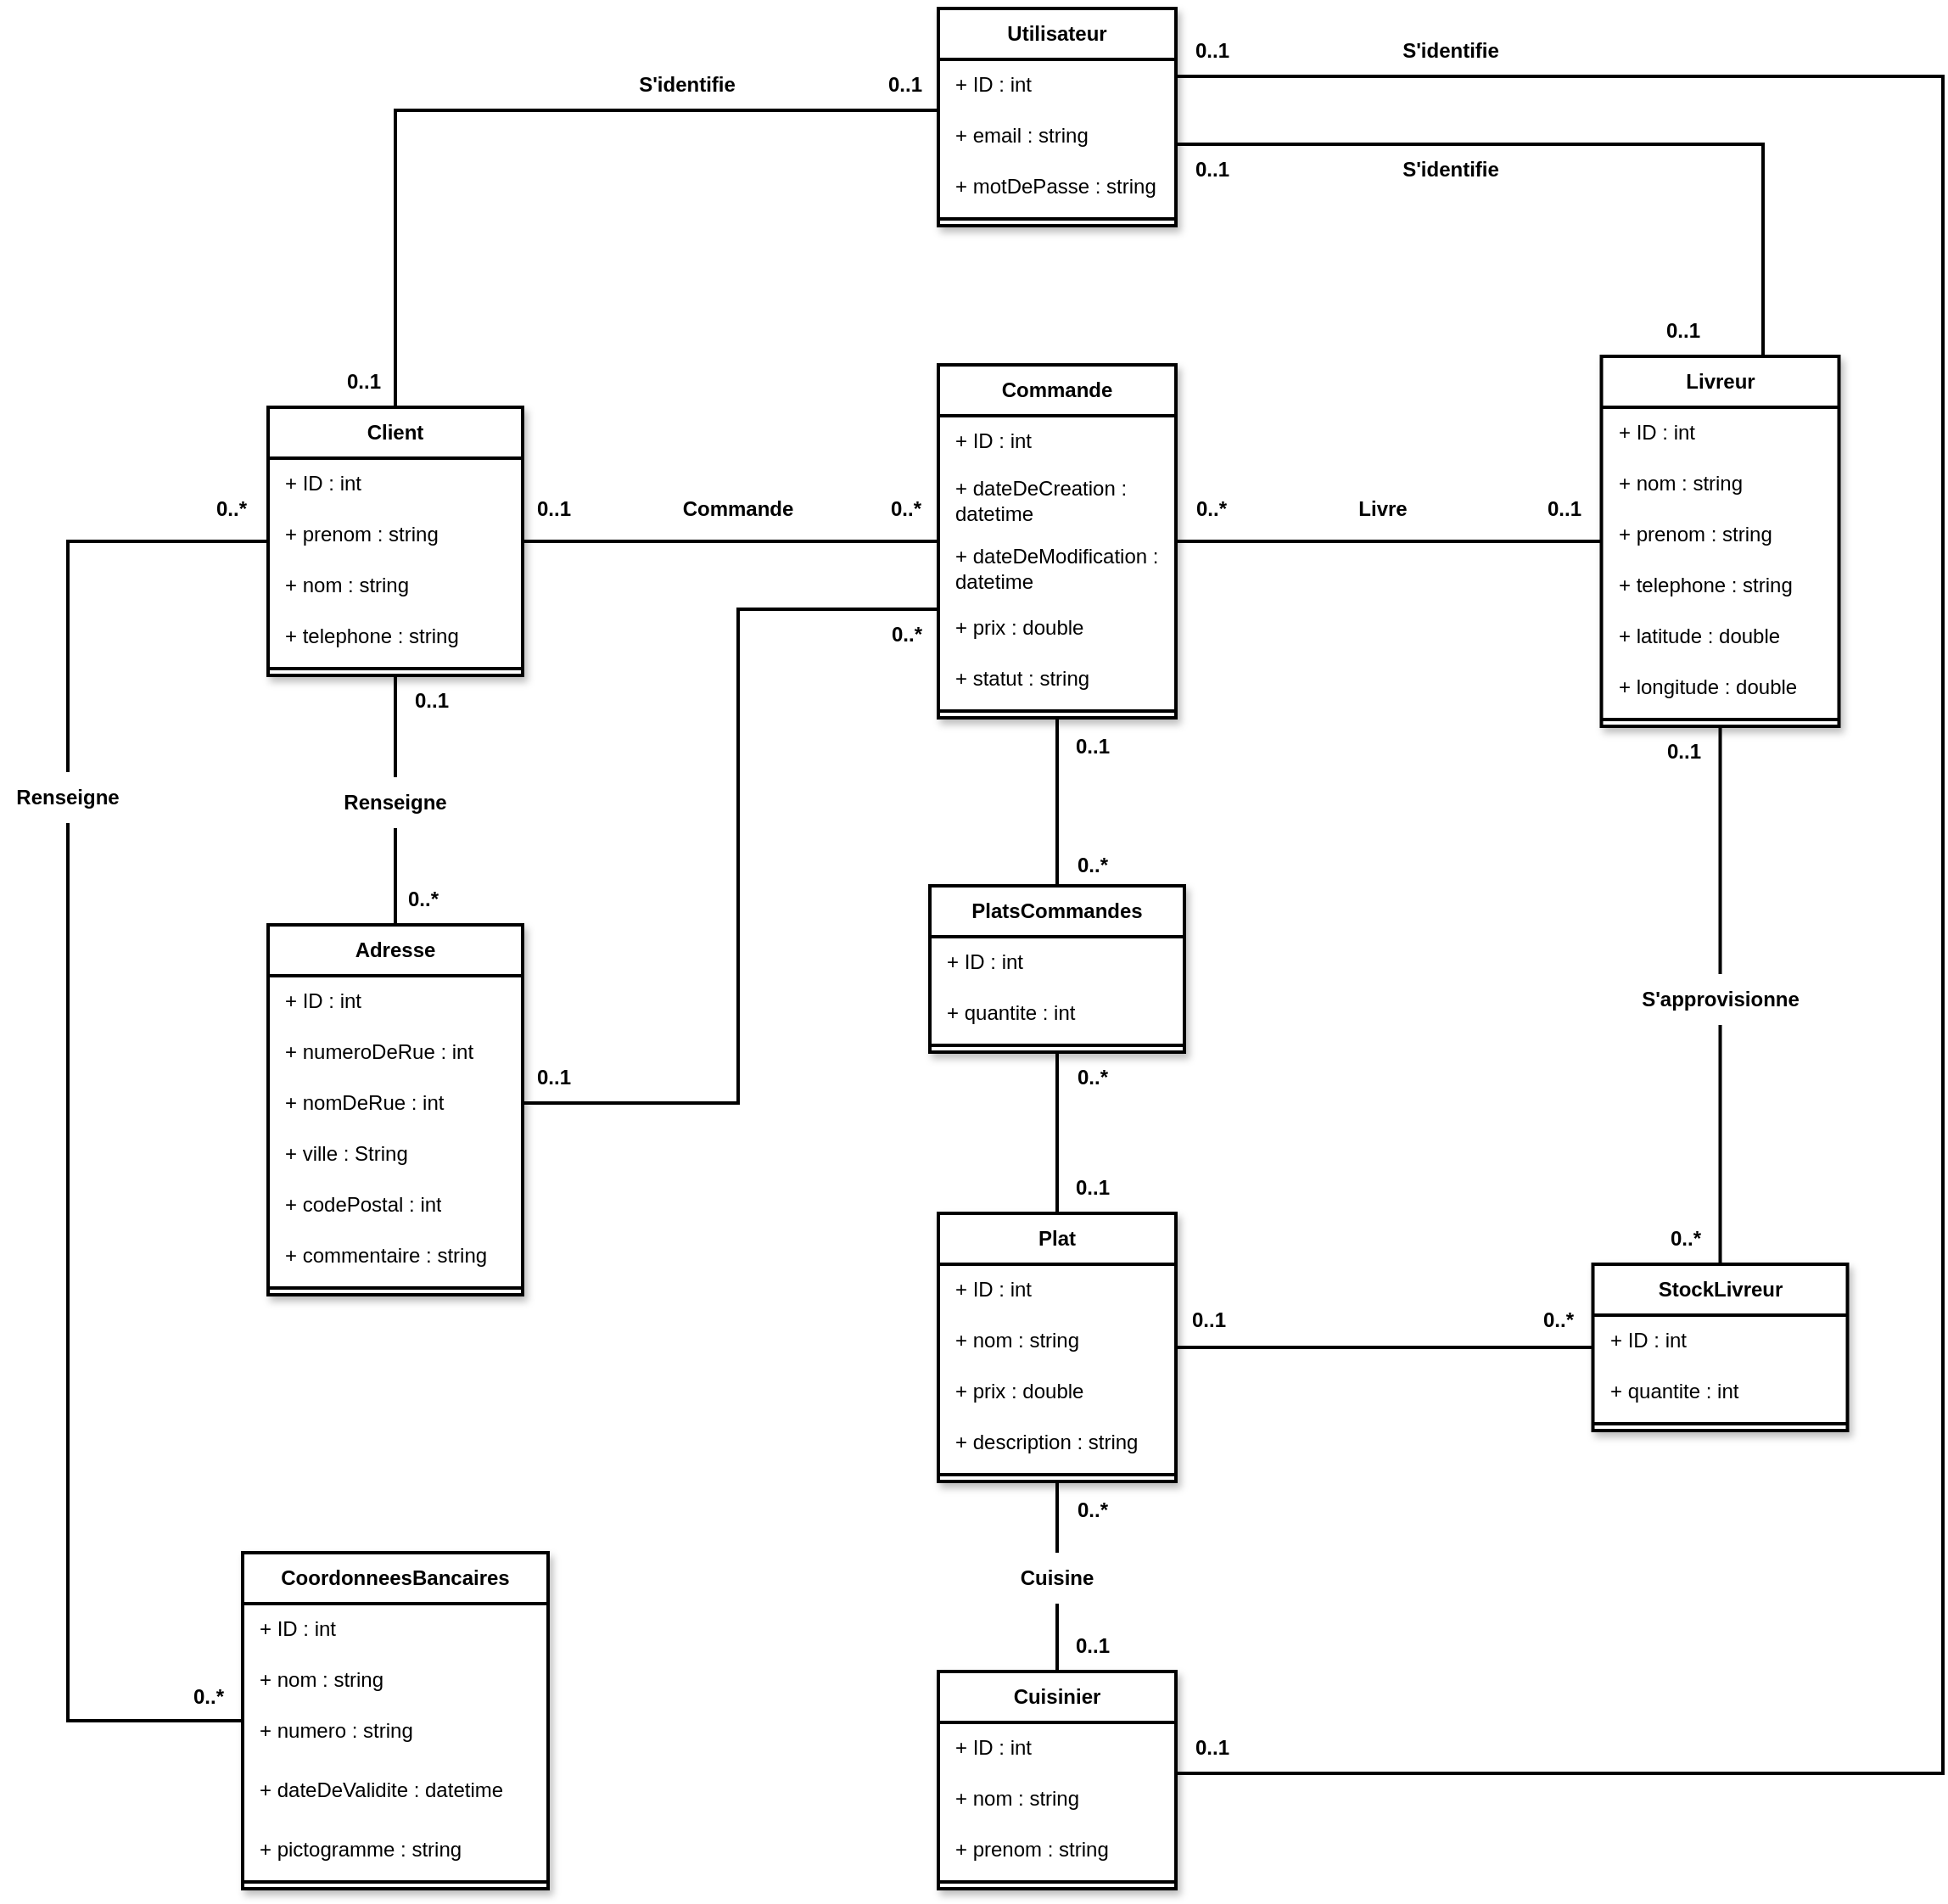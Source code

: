 <mxfile version="18.0.2" type="device" pages="7"><diagram id="hKaPU2LZsnrKmEvqLeK0" name="Diagramme de classes"><mxGraphModel dx="2818" dy="1504" grid="1" gridSize="10" guides="1" tooltips="1" connect="1" arrows="1" fold="1" page="1" pageScale="1" pageWidth="1500" pageHeight="1500" background="#FFFFFF" math="0" shadow="0"><root><mxCell id="op8GEZCJXNedWSREfFqO-0"/><mxCell id="op8GEZCJXNedWSREfFqO-1" parent="op8GEZCJXNedWSREfFqO-0"/><mxCell id="i3GrxH1-OFVTTL_KMhkL-14" value="Livreur" style="swimlane;fontStyle=1;childLayout=stackLayout;horizontal=1;startSize=30;horizontalStack=0;resizeParent=1;resizeParentMax=0;resizeLast=0;collapsible=1;marginBottom=0;rounded=0;shadow=1;glass=0;strokeColor=default;strokeWidth=2;fillColor=default;gradientColor=none;swimlaneFillColor=default;spacing=0;whiteSpace=wrap;spacingTop=5;spacingLeft=10;spacingRight=10;spacingBottom=5;" parent="op8GEZCJXNedWSREfFqO-1" vertex="1"><mxGeometry x="1120.75" y="401" width="140" height="218" as="geometry"/></mxCell><mxCell id="i3GrxH1-OFVTTL_KMhkL-17" value="+ ID : int" style="text;strokeColor=none;fillColor=none;align=left;verticalAlign=middle;spacingLeft=10;spacingRight=10;overflow=hidden;points=[[0,0.5],[1,0.5]];portConstraint=eastwest;rotatable=0;rounded=0;shadow=1;glass=0;spacing=0;whiteSpace=wrap;spacingTop=5;spacingBottom=5;" parent="i3GrxH1-OFVTTL_KMhkL-14" vertex="1"><mxGeometry y="30" width="140" height="30" as="geometry"/></mxCell><mxCell id="xI9kDnXUFiWxRBseQ5xu-31" value="+ nom : string" style="text;strokeColor=none;fillColor=none;align=left;verticalAlign=middle;spacingLeft=10;spacingRight=10;overflow=hidden;points=[[0,0.5],[1,0.5]];portConstraint=eastwest;rotatable=0;rounded=0;shadow=1;glass=0;spacing=0;whiteSpace=wrap;spacingTop=5;spacingBottom=5;" parent="i3GrxH1-OFVTTL_KMhkL-14" vertex="1"><mxGeometry y="60" width="140" height="30" as="geometry"/></mxCell><mxCell id="xI9kDnXUFiWxRBseQ5xu-33" value="+ prenom : string" style="text;strokeColor=none;fillColor=none;align=left;verticalAlign=middle;spacingLeft=10;spacingRight=10;overflow=hidden;points=[[0,0.5],[1,0.5]];portConstraint=eastwest;rotatable=0;rounded=0;shadow=1;glass=0;spacing=0;whiteSpace=wrap;spacingTop=5;spacingBottom=5;" parent="i3GrxH1-OFVTTL_KMhkL-14" vertex="1"><mxGeometry y="90" width="140" height="30" as="geometry"/></mxCell><mxCell id="xI9kDnXUFiWxRBseQ5xu-42" value="+ telephone : string" style="text;strokeColor=none;fillColor=none;align=left;verticalAlign=middle;spacingLeft=10;spacingRight=10;overflow=hidden;points=[[0,0.5],[1,0.5]];portConstraint=eastwest;rotatable=0;rounded=0;shadow=1;glass=0;spacing=0;whiteSpace=wrap;spacingTop=5;spacingBottom=5;" parent="i3GrxH1-OFVTTL_KMhkL-14" vertex="1"><mxGeometry y="120" width="140" height="30" as="geometry"/></mxCell><mxCell id="xI9kDnXUFiWxRBseQ5xu-45" value="+ latitude : double" style="text;strokeColor=none;fillColor=none;align=left;verticalAlign=middle;spacingLeft=10;spacingRight=10;overflow=hidden;points=[[0,0.5],[1,0.5]];portConstraint=eastwest;rotatable=0;rounded=0;shadow=1;glass=0;spacing=0;whiteSpace=wrap;spacingTop=5;spacingBottom=5;" parent="i3GrxH1-OFVTTL_KMhkL-14" vertex="1"><mxGeometry y="150" width="140" height="30" as="geometry"/></mxCell><mxCell id="xI9kDnXUFiWxRBseQ5xu-46" value="+ longitude : double" style="text;strokeColor=none;fillColor=none;align=left;verticalAlign=middle;spacingLeft=10;spacingRight=10;overflow=hidden;points=[[0,0.5],[1,0.5]];portConstraint=eastwest;rotatable=0;rounded=0;shadow=1;glass=0;spacing=0;whiteSpace=wrap;spacingTop=5;spacingBottom=5;" parent="i3GrxH1-OFVTTL_KMhkL-14" vertex="1"><mxGeometry y="180" width="140" height="30" as="geometry"/></mxCell><mxCell id="KpdQCldYAmrpPDNOQlAK-37" value="" style="line;strokeWidth=2;fillColor=none;align=left;verticalAlign=middle;spacingTop=-1;spacingLeft=3;spacingRight=3;rotatable=0;labelPosition=right;points=[];portConstraint=eastwest;labelBackgroundColor=#E6E6E6;labelBorderColor=none;" vertex="1" parent="i3GrxH1-OFVTTL_KMhkL-14"><mxGeometry y="210" width="140" height="8" as="geometry"/></mxCell><mxCell id="MDIgyrIlFOHYWFX9_d36-0" value="Client" style="swimlane;fontStyle=1;childLayout=stackLayout;horizontal=1;startSize=30;horizontalStack=0;resizeParent=1;resizeParentMax=0;resizeLast=0;collapsible=1;marginBottom=0;rounded=0;shadow=1;glass=0;strokeColor=default;strokeWidth=2;fillColor=default;gradientColor=none;swimlaneFillColor=default;spacing=0;whiteSpace=wrap;spacingTop=5;spacingLeft=10;spacingRight=10;spacingBottom=5;" parent="op8GEZCJXNedWSREfFqO-1" vertex="1"><mxGeometry x="335" y="431" width="150" height="158" as="geometry"/></mxCell><mxCell id="W6IHF5Q2UOFXnXgwG3fq-1" value="+ ID : int" style="text;strokeColor=none;fillColor=none;align=left;verticalAlign=middle;spacingLeft=10;spacingRight=10;overflow=hidden;points=[[0,0.5],[1,0.5]];portConstraint=eastwest;rotatable=0;rounded=0;shadow=1;glass=0;spacing=0;whiteSpace=wrap;spacingTop=5;spacingBottom=5;" parent="MDIgyrIlFOHYWFX9_d36-0" vertex="1"><mxGeometry y="30" width="150" height="30" as="geometry"/></mxCell><mxCell id="xI9kDnXUFiWxRBseQ5xu-28" value="+ prenom : string" style="text;strokeColor=none;fillColor=none;align=left;verticalAlign=middle;spacingLeft=10;spacingRight=10;overflow=hidden;points=[[0,0.5],[1,0.5]];portConstraint=eastwest;rotatable=0;rounded=0;shadow=1;glass=0;spacing=0;labelBorderColor=none;whiteSpace=wrap;spacingTop=5;spacingBottom=5;" parent="MDIgyrIlFOHYWFX9_d36-0" vertex="1"><mxGeometry y="60" width="150" height="30" as="geometry"/></mxCell><mxCell id="xI9kDnXUFiWxRBseQ5xu-29" value="+ nom : string" style="text;strokeColor=none;fillColor=none;align=left;verticalAlign=middle;spacingLeft=10;spacingRight=10;overflow=hidden;points=[[0,0.5],[1,0.5]];portConstraint=eastwest;rotatable=0;rounded=0;shadow=1;glass=0;spacing=0;labelBorderColor=none;whiteSpace=wrap;spacingTop=5;spacingBottom=5;" parent="MDIgyrIlFOHYWFX9_d36-0" vertex="1"><mxGeometry y="90" width="150" height="30" as="geometry"/></mxCell><mxCell id="xI9kDnXUFiWxRBseQ5xu-41" value="+ telephone : string" style="text;strokeColor=none;fillColor=none;align=left;verticalAlign=middle;spacingLeft=10;spacingRight=10;overflow=hidden;points=[[0,0.5],[1,0.5]];portConstraint=eastwest;rotatable=0;rounded=0;shadow=1;glass=0;spacing=0;labelBorderColor=none;whiteSpace=wrap;spacingTop=5;spacingBottom=5;" parent="MDIgyrIlFOHYWFX9_d36-0" vertex="1"><mxGeometry y="120" width="150" height="30" as="geometry"/></mxCell><mxCell id="KpdQCldYAmrpPDNOQlAK-26" value="" style="line;strokeWidth=2;fillColor=none;align=left;verticalAlign=middle;spacingTop=-1;spacingLeft=3;spacingRight=3;rotatable=0;labelPosition=right;points=[];portConstraint=eastwest;labelBackgroundColor=#E6E6E6;labelBorderColor=none;" vertex="1" parent="MDIgyrIlFOHYWFX9_d36-0"><mxGeometry y="150" width="150" height="8" as="geometry"/></mxCell><mxCell id="IrQhDu3xKYK9kC6H8F3h-0" value="Plat" style="swimlane;fontStyle=1;childLayout=stackLayout;horizontal=1;startSize=30;horizontalStack=0;resizeParent=1;resizeParentMax=0;resizeLast=0;collapsible=1;marginBottom=0;rounded=0;shadow=1;glass=0;strokeColor=default;strokeWidth=2;fillColor=default;gradientColor=none;swimlaneFillColor=default;spacing=0;whiteSpace=wrap;spacingTop=5;spacingLeft=10;spacingRight=10;spacingBottom=5;" parent="op8GEZCJXNedWSREfFqO-1" vertex="1"><mxGeometry x="730" y="906" width="140" height="158" as="geometry"/></mxCell><mxCell id="IrQhDu3xKYK9kC6H8F3h-1" value="+ ID : int" style="text;strokeColor=none;fillColor=none;align=left;verticalAlign=middle;spacingLeft=10;spacingRight=10;overflow=hidden;points=[[0,0.5],[1,0.5]];portConstraint=eastwest;rotatable=0;rounded=0;shadow=1;glass=0;spacing=0;whiteSpace=wrap;spacingTop=5;spacingBottom=5;" parent="IrQhDu3xKYK9kC6H8F3h-0" vertex="1"><mxGeometry y="30" width="140" height="30" as="geometry"/></mxCell><mxCell id="IrQhDu3xKYK9kC6H8F3h-2" value="+ nom : string" style="text;strokeColor=none;fillColor=none;align=left;verticalAlign=middle;spacingLeft=10;spacingRight=10;overflow=hidden;points=[[0,0.5],[1,0.5]];portConstraint=eastwest;rotatable=0;rounded=0;shadow=1;glass=0;spacing=0;whiteSpace=wrap;spacingTop=5;spacingBottom=5;" parent="IrQhDu3xKYK9kC6H8F3h-0" vertex="1"><mxGeometry y="60" width="140" height="30" as="geometry"/></mxCell><mxCell id="xI9kDnXUFiWxRBseQ5xu-43" value="+ prix : double" style="text;strokeColor=none;fillColor=none;align=left;verticalAlign=middle;spacingLeft=10;spacingRight=10;overflow=hidden;points=[[0,0.5],[1,0.5]];portConstraint=eastwest;rotatable=0;rounded=0;shadow=1;glass=0;spacing=0;whiteSpace=wrap;spacingTop=5;spacingBottom=5;" parent="IrQhDu3xKYK9kC6H8F3h-0" vertex="1"><mxGeometry y="90" width="140" height="30" as="geometry"/></mxCell><mxCell id="xI9kDnXUFiWxRBseQ5xu-44" value="+ description : string" style="text;strokeColor=none;fillColor=none;align=left;verticalAlign=middle;spacingLeft=10;spacingRight=10;overflow=hidden;points=[[0,0.5],[1,0.5]];portConstraint=eastwest;rotatable=0;rounded=0;shadow=1;glass=0;spacing=0;whiteSpace=wrap;spacingTop=5;spacingBottom=5;" parent="IrQhDu3xKYK9kC6H8F3h-0" vertex="1"><mxGeometry y="120" width="140" height="30" as="geometry"/></mxCell><mxCell id="KpdQCldYAmrpPDNOQlAK-28" value="" style="line;strokeWidth=2;fillColor=none;align=left;verticalAlign=middle;spacingTop=-1;spacingLeft=3;spacingRight=3;rotatable=0;labelPosition=right;points=[];portConstraint=eastwest;labelBackgroundColor=#E6E6E6;labelBorderColor=none;" vertex="1" parent="IrQhDu3xKYK9kC6H8F3h-0"><mxGeometry y="150" width="140" height="8" as="geometry"/></mxCell><mxCell id="IrQhDu3xKYK9kC6H8F3h-10" value="" style="endArrow=none;rounded=0;strokeWidth=2;spacing=0;spacingTop=5;spacingLeft=10;spacingRight=10;spacingBottom=5;" parent="op8GEZCJXNedWSREfFqO-1" source="vnzBPiRTMQX4H8br3iVO-5" target="sGjJwNLpdlOD8r0-qvy3-0" edge="1"><mxGeometry width="50" height="50" relative="1" as="geometry"><mxPoint x="1100" y="741" as="sourcePoint"/><mxPoint x="1150" y="691" as="targetPoint"/></mxGeometry></mxCell><mxCell id="IrQhDu3xKYK9kC6H8F3h-11" value="" style="endArrow=none;rounded=0;strokeWidth=2;spacing=0;spacingTop=5;spacingLeft=10;spacingRight=10;spacingBottom=5;" parent="op8GEZCJXNedWSREfFqO-1" source="mYn9eo3LAvy26iELp679-8" target="i3GrxH1-OFVTTL_KMhkL-14" edge="1"><mxGeometry width="50" height="50" relative="1" as="geometry"><mxPoint x="1610.75" y="581" as="sourcePoint"/><mxPoint x="1230.75" y="616" as="targetPoint"/></mxGeometry></mxCell><mxCell id="iATa4FifPiwo2z-Aldum-1" value="0..*" style="text;strokeColor=none;fillColor=none;align=center;verticalAlign=middle;rounded=0;spacing=0;whiteSpace=wrap;spacingTop=5;spacingLeft=10;spacingRight=10;spacingBottom=5;fontStyle=1;" parent="op8GEZCJXNedWSREfFqO-1" vertex="1"><mxGeometry x="870" y="476" width="42" height="30" as="geometry"/></mxCell><mxCell id="sGjJwNLpdlOD8r0-qvy3-0" value="Commande" style="swimlane;fontStyle=1;childLayout=stackLayout;horizontal=1;startSize=30;horizontalStack=0;resizeParent=1;resizeParentMax=0;resizeLast=0;collapsible=1;marginBottom=0;rounded=0;shadow=1;glass=0;strokeColor=default;strokeWidth=2;fillColor=default;gradientColor=none;swimlaneFillColor=default;spacing=0;whiteSpace=wrap;spacingTop=5;spacingLeft=10;spacingRight=10;spacingBottom=5;" parent="op8GEZCJXNedWSREfFqO-1" vertex="1"><mxGeometry x="730" y="406" width="140" height="208" as="geometry"/></mxCell><mxCell id="sGjJwNLpdlOD8r0-qvy3-1" value="+ ID : int" style="text;strokeColor=none;fillColor=none;align=left;verticalAlign=middle;spacingLeft=10;spacingRight=10;overflow=hidden;points=[[0,0.5],[1,0.5]];portConstraint=eastwest;rotatable=0;rounded=0;shadow=1;glass=0;spacing=0;whiteSpace=wrap;spacingTop=5;spacingBottom=5;" parent="sGjJwNLpdlOD8r0-qvy3-0" vertex="1"><mxGeometry y="30" width="140" height="30" as="geometry"/></mxCell><mxCell id="sGjJwNLpdlOD8r0-qvy3-2" value="+ dateDeCreation : datetime" style="text;strokeColor=none;fillColor=none;align=left;verticalAlign=middle;spacingLeft=10;spacingRight=10;overflow=hidden;points=[[0,0.5],[1,0.5]];portConstraint=eastwest;rotatable=0;rounded=0;shadow=1;glass=0;spacing=0;whiteSpace=wrap;spacingTop=5;spacingBottom=5;" parent="sGjJwNLpdlOD8r0-qvy3-0" vertex="1"><mxGeometry y="60" width="140" height="40" as="geometry"/></mxCell><mxCell id="UMm9bIkAf97m-06oZGNq-0" value="+ dateDeModification : datetime" style="text;strokeColor=none;fillColor=none;align=left;verticalAlign=middle;spacingLeft=10;spacingRight=10;overflow=hidden;points=[[0,0.5],[1,0.5]];portConstraint=eastwest;rotatable=0;rounded=0;shadow=1;glass=0;spacing=0;whiteSpace=wrap;spacingTop=5;spacingBottom=5;" parent="sGjJwNLpdlOD8r0-qvy3-0" vertex="1"><mxGeometry y="100" width="140" height="40" as="geometry"/></mxCell><mxCell id="sGjJwNLpdlOD8r0-qvy3-3" value="+ prix : double" style="text;strokeColor=none;fillColor=none;align=left;verticalAlign=middle;spacingLeft=10;spacingRight=10;overflow=hidden;points=[[0,0.5],[1,0.5]];portConstraint=eastwest;rotatable=0;rounded=0;shadow=1;glass=0;spacing=0;whiteSpace=wrap;spacingTop=5;spacingBottom=5;" parent="sGjJwNLpdlOD8r0-qvy3-0" vertex="1"><mxGeometry y="140" width="140" height="30" as="geometry"/></mxCell><mxCell id="xI9kDnXUFiWxRBseQ5xu-48" value="+ statut : string" style="text;strokeColor=none;fillColor=none;align=left;verticalAlign=middle;spacingLeft=10;spacingRight=10;overflow=hidden;points=[[0,0.5],[1,0.5]];portConstraint=eastwest;rotatable=0;rounded=0;shadow=1;glass=0;spacing=0;whiteSpace=wrap;spacingTop=5;spacingBottom=5;" parent="sGjJwNLpdlOD8r0-qvy3-0" vertex="1"><mxGeometry y="170" width="140" height="30" as="geometry"/></mxCell><mxCell id="KpdQCldYAmrpPDNOQlAK-35" value="" style="line;strokeWidth=2;fillColor=none;align=left;verticalAlign=middle;spacingTop=-1;spacingLeft=3;spacingRight=3;rotatable=0;labelPosition=right;points=[];portConstraint=eastwest;labelBackgroundColor=#E6E6E6;labelBorderColor=none;" vertex="1" parent="sGjJwNLpdlOD8r0-qvy3-0"><mxGeometry y="200" width="140" height="8" as="geometry"/></mxCell><mxCell id="vnzBPiRTMQX4H8br3iVO-5" value="PlatsCommandes" style="swimlane;fontStyle=1;childLayout=stackLayout;horizontal=1;startSize=30;horizontalStack=0;resizeParent=1;resizeParentMax=0;resizeLast=0;collapsible=1;marginBottom=0;rounded=0;shadow=1;glass=0;strokeColor=default;strokeWidth=2;fillColor=default;gradientColor=none;swimlaneFillColor=default;spacing=0;whiteSpace=wrap;spacingTop=5;spacingLeft=10;spacingRight=10;spacingBottom=5;" parent="op8GEZCJXNedWSREfFqO-1" vertex="1"><mxGeometry x="725" y="713" width="150" height="98" as="geometry"/></mxCell><mxCell id="vnzBPiRTMQX4H8br3iVO-6" value="+ ID : int" style="text;strokeColor=none;fillColor=none;align=left;verticalAlign=middle;spacingLeft=10;spacingRight=10;overflow=hidden;points=[[0,0.5],[1,0.5]];portConstraint=eastwest;rotatable=0;rounded=0;shadow=1;glass=0;spacing=0;whiteSpace=wrap;spacingTop=5;spacingBottom=5;" parent="vnzBPiRTMQX4H8br3iVO-5" vertex="1"><mxGeometry y="30" width="150" height="30" as="geometry"/></mxCell><mxCell id="vnzBPiRTMQX4H8br3iVO-7" value="+ quantite : int" style="text;strokeColor=none;fillColor=none;align=left;verticalAlign=middle;spacingLeft=10;spacingRight=10;overflow=hidden;points=[[0,0.5],[1,0.5]];portConstraint=eastwest;rotatable=0;rounded=0;shadow=1;glass=0;spacing=0;whiteSpace=wrap;spacingTop=5;spacingBottom=5;" parent="vnzBPiRTMQX4H8br3iVO-5" vertex="1"><mxGeometry y="60" width="150" height="30" as="geometry"/></mxCell><mxCell id="KpdQCldYAmrpPDNOQlAK-33" value="" style="line;strokeWidth=2;fillColor=none;align=left;verticalAlign=middle;spacingTop=-1;spacingLeft=3;spacingRight=3;rotatable=0;labelPosition=right;points=[];portConstraint=eastwest;labelBackgroundColor=#E6E6E6;labelBorderColor=none;" vertex="1" parent="vnzBPiRTMQX4H8br3iVO-5"><mxGeometry y="90" width="150" height="8" as="geometry"/></mxCell><mxCell id="vnzBPiRTMQX4H8br3iVO-14" value="" style="endArrow=none;html=1;rounded=0;strokeWidth=2;" parent="op8GEZCJXNedWSREfFqO-1" source="vnzBPiRTMQX4H8br3iVO-5" target="IrQhDu3xKYK9kC6H8F3h-0" edge="1"><mxGeometry width="50" height="50" relative="1" as="geometry"><mxPoint x="1030" y="681" as="sourcePoint"/><mxPoint x="1080" y="631" as="targetPoint"/></mxGeometry></mxCell><mxCell id="mYn9eo3LAvy26iELp679-8" value="StockLivreur" style="swimlane;fontStyle=1;childLayout=stackLayout;horizontal=1;startSize=30;horizontalStack=0;resizeParent=1;resizeParentMax=0;resizeLast=0;collapsible=1;marginBottom=0;rounded=0;shadow=1;glass=0;strokeColor=default;strokeWidth=2;fillColor=default;gradientColor=none;swimlaneFillColor=default;spacing=0;whiteSpace=wrap;spacingTop=5;spacingLeft=10;spacingRight=10;spacingBottom=5;" parent="op8GEZCJXNedWSREfFqO-1" vertex="1"><mxGeometry x="1115.75" y="936" width="150" height="98" as="geometry"/></mxCell><mxCell id="mYn9eo3LAvy26iELp679-9" value="+ ID : int" style="text;strokeColor=none;fillColor=none;align=left;verticalAlign=middle;spacingLeft=10;spacingRight=10;overflow=hidden;points=[[0,0.5],[1,0.5]];portConstraint=eastwest;rotatable=0;rounded=0;shadow=1;glass=0;spacing=0;whiteSpace=wrap;spacingTop=5;spacingBottom=5;" parent="mYn9eo3LAvy26iELp679-8" vertex="1"><mxGeometry y="30" width="150" height="30" as="geometry"/></mxCell><mxCell id="mYn9eo3LAvy26iELp679-10" value="+ quantite : int" style="text;strokeColor=none;fillColor=none;align=left;verticalAlign=middle;spacingLeft=10;spacingRight=10;overflow=hidden;points=[[0,0.5],[1,0.5]];portConstraint=eastwest;rotatable=0;rounded=0;shadow=1;glass=0;spacing=0;whiteSpace=wrap;spacingTop=5;spacingBottom=5;" parent="mYn9eo3LAvy26iELp679-8" vertex="1"><mxGeometry y="60" width="150" height="30" as="geometry"/></mxCell><mxCell id="KpdQCldYAmrpPDNOQlAK-38" value="" style="line;strokeWidth=2;fillColor=none;align=left;verticalAlign=middle;spacingTop=-1;spacingLeft=3;spacingRight=3;rotatable=0;labelPosition=right;points=[];portConstraint=eastwest;labelBackgroundColor=#E6E6E6;labelBorderColor=none;" vertex="1" parent="mYn9eo3LAvy26iELp679-8"><mxGeometry y="90" width="150" height="8" as="geometry"/></mxCell><mxCell id="HGlDK34rSmLArvTQaEeC-9" value="" style="endArrow=none;html=1;rounded=0;strokeWidth=2;" parent="op8GEZCJXNedWSREfFqO-1" source="mYn9eo3LAvy26iELp679-8" target="IrQhDu3xKYK9kC6H8F3h-0" edge="1"><mxGeometry width="50" height="50" relative="1" as="geometry"><mxPoint x="915" y="961" as="sourcePoint"/><mxPoint x="965" y="911" as="targetPoint"/></mxGeometry></mxCell><mxCell id="UMm9bIkAf97m-06oZGNq-4" value="Adresse" style="swimlane;fontStyle=1;childLayout=stackLayout;horizontal=1;startSize=30;horizontalStack=0;resizeParent=1;resizeParentMax=0;resizeLast=0;collapsible=1;marginBottom=0;rounded=0;shadow=1;glass=0;strokeColor=default;strokeWidth=2;fillColor=default;gradientColor=none;swimlaneFillColor=default;spacing=0;whiteSpace=wrap;spacingTop=5;spacingLeft=10;spacingRight=10;spacingBottom=5;" parent="op8GEZCJXNedWSREfFqO-1" vertex="1"><mxGeometry x="335" y="736" width="150" height="218" as="geometry"/></mxCell><mxCell id="UMm9bIkAf97m-06oZGNq-16" value="+ ID : int" style="text;strokeColor=none;fillColor=none;align=left;verticalAlign=middle;spacingLeft=10;spacingRight=10;overflow=hidden;points=[[0,0.5],[1,0.5]];portConstraint=eastwest;rotatable=0;rounded=0;shadow=1;glass=0;spacing=0;whiteSpace=wrap;spacingTop=5;spacingBottom=5;" parent="UMm9bIkAf97m-06oZGNq-4" vertex="1"><mxGeometry y="30" width="150" height="30" as="geometry"/></mxCell><mxCell id="UMm9bIkAf97m-06oZGNq-8" value="+ numeroDeRue : int" style="text;strokeColor=none;fillColor=none;align=left;verticalAlign=middle;spacingLeft=10;spacingRight=10;overflow=hidden;points=[[0,0.5],[1,0.5]];portConstraint=eastwest;rotatable=0;rounded=0;shadow=1;glass=0;spacing=0;whiteSpace=wrap;spacingTop=5;spacingBottom=5;" parent="UMm9bIkAf97m-06oZGNq-4" vertex="1"><mxGeometry y="60" width="150" height="30" as="geometry"/></mxCell><mxCell id="UMm9bIkAf97m-06oZGNq-10" value="+ nomDeRue : int" style="text;strokeColor=none;fillColor=none;align=left;verticalAlign=middle;spacingLeft=10;spacingRight=10;overflow=hidden;points=[[0,0.5],[1,0.5]];portConstraint=eastwest;rotatable=0;rounded=0;shadow=1;glass=0;spacing=0;whiteSpace=wrap;spacingTop=5;spacingBottom=5;" parent="UMm9bIkAf97m-06oZGNq-4" vertex="1"><mxGeometry y="90" width="150" height="30" as="geometry"/></mxCell><mxCell id="UMm9bIkAf97m-06oZGNq-11" value="+ ville : String" style="text;strokeColor=none;fillColor=none;align=left;verticalAlign=middle;spacingLeft=10;spacingRight=10;overflow=hidden;points=[[0,0.5],[1,0.5]];portConstraint=eastwest;rotatable=0;rounded=0;shadow=1;glass=0;spacing=0;whiteSpace=wrap;spacingTop=5;spacingBottom=5;" parent="UMm9bIkAf97m-06oZGNq-4" vertex="1"><mxGeometry y="120" width="150" height="30" as="geometry"/></mxCell><mxCell id="UMm9bIkAf97m-06oZGNq-12" value="+ codePostal : int" style="text;strokeColor=none;fillColor=none;align=left;verticalAlign=middle;spacingLeft=10;spacingRight=10;overflow=hidden;points=[[0,0.5],[1,0.5]];portConstraint=eastwest;rotatable=0;rounded=0;shadow=1;glass=0;spacing=0;whiteSpace=wrap;spacingTop=5;spacingBottom=5;" parent="UMm9bIkAf97m-06oZGNq-4" vertex="1"><mxGeometry y="150" width="150" height="30" as="geometry"/></mxCell><mxCell id="UMm9bIkAf97m-06oZGNq-17" value="+ commentaire : string" style="text;strokeColor=none;fillColor=none;align=left;verticalAlign=middle;spacingLeft=10;spacingRight=10;overflow=hidden;points=[[0,0.5],[1,0.5]];portConstraint=eastwest;rotatable=0;rounded=0;shadow=1;glass=0;spacing=0;whiteSpace=wrap;spacingTop=5;spacingBottom=5;" parent="UMm9bIkAf97m-06oZGNq-4" vertex="1"><mxGeometry y="180" width="150" height="30" as="geometry"/></mxCell><mxCell id="KpdQCldYAmrpPDNOQlAK-27" value="" style="line;strokeWidth=2;fillColor=none;align=left;verticalAlign=middle;spacingTop=-1;spacingLeft=3;spacingRight=3;rotatable=0;labelPosition=right;points=[];portConstraint=eastwest;labelBackgroundColor=#E6E6E6;labelBorderColor=none;" vertex="1" parent="UMm9bIkAf97m-06oZGNq-4"><mxGeometry y="210" width="150" height="8" as="geometry"/></mxCell><mxCell id="UMm9bIkAf97m-06oZGNq-13" value="" style="endArrow=none;html=1;rounded=0;strokeWidth=2;" parent="op8GEZCJXNedWSREfFqO-1" source="MDIgyrIlFOHYWFX9_d36-0" target="UMm9bIkAf97m-06oZGNq-4" edge="1"><mxGeometry width="50" height="50" relative="1" as="geometry"><mxPoint x="35.0" y="526" as="sourcePoint"/><mxPoint x="345" y="526" as="targetPoint"/></mxGeometry></mxCell><mxCell id="UMm9bIkAf97m-06oZGNq-32" value="0..1" style="text;strokeColor=none;fillColor=none;align=center;verticalAlign=middle;rounded=0;spacing=0;whiteSpace=wrap;spacingTop=5;spacingLeft=10;spacingRight=10;spacingBottom=5;fontStyle=1;" parent="op8GEZCJXNedWSREfFqO-1" vertex="1"><mxGeometry x="1077" y="476" width="43.75" height="30" as="geometry"/></mxCell><mxCell id="xI9kDnXUFiWxRBseQ5xu-7" value="0..1" style="text;strokeColor=none;fillColor=none;align=center;verticalAlign=middle;rounded=0;spacing=0;whiteSpace=wrap;spacingTop=5;spacingLeft=10;spacingRight=10;spacingBottom=5;fontStyle=1;" parent="op8GEZCJXNedWSREfFqO-1" vertex="1"><mxGeometry x="485" y="476" width="37" height="30" as="geometry"/></mxCell><mxCell id="xI9kDnXUFiWxRBseQ5xu-8" value="0..1" style="text;strokeColor=none;fillColor=none;align=center;verticalAlign=middle;rounded=0;spacing=0;whiteSpace=wrap;spacingTop=5;spacingLeft=10;spacingRight=10;spacingBottom=5;fontStyle=1;" parent="op8GEZCJXNedWSREfFqO-1" vertex="1"><mxGeometry x="411.25" y="589" width="40.75" height="30" as="geometry"/></mxCell><mxCell id="xI9kDnXUFiWxRBseQ5xu-9" value="0..*" style="text;strokeColor=none;fillColor=none;align=center;verticalAlign=middle;rounded=0;spacing=0;whiteSpace=wrap;spacingTop=5;spacingLeft=10;spacingRight=10;spacingBottom=5;fontStyle=1;" parent="op8GEZCJXNedWSREfFqO-1" vertex="1"><mxGeometry x="411.25" y="706" width="30.75" height="30" as="geometry"/></mxCell><mxCell id="xI9kDnXUFiWxRBseQ5xu-11" value="0..*" style="text;strokeColor=none;fillColor=none;align=center;verticalAlign=middle;rounded=0;spacing=0;whiteSpace=wrap;spacingTop=5;spacingLeft=10;spacingRight=10;spacingBottom=5;fontStyle=1;" parent="op8GEZCJXNedWSREfFqO-1" vertex="1"><mxGeometry x="800" y="688" width="42" height="25" as="geometry"/></mxCell><mxCell id="xI9kDnXUFiWxRBseQ5xu-14" value="0..1" style="text;strokeColor=none;fillColor=none;align=center;verticalAlign=middle;rounded=0;spacing=0;whiteSpace=wrap;spacingTop=5;spacingLeft=10;spacingRight=10;spacingBottom=5;fontStyle=1;" parent="op8GEZCJXNedWSREfFqO-1" vertex="1"><mxGeometry x="800" y="876" width="42" height="30" as="geometry"/></mxCell><mxCell id="xI9kDnXUFiWxRBseQ5xu-16" value="0..*" style="text;strokeColor=none;fillColor=none;align=center;verticalAlign=middle;rounded=0;spacing=0;whiteSpace=wrap;spacingTop=5;spacingLeft=10;spacingRight=10;spacingBottom=5;fontStyle=1;" parent="op8GEZCJXNedWSREfFqO-1" vertex="1"><mxGeometry x="800" y="811" width="42" height="30" as="geometry"/></mxCell><mxCell id="xI9kDnXUFiWxRBseQ5xu-20" value="0..1" style="text;strokeColor=none;fillColor=none;align=center;verticalAlign=middle;rounded=0;spacing=0;whiteSpace=wrap;spacingTop=5;spacingLeft=10;spacingRight=10;spacingBottom=5;fontStyle=1;" parent="op8GEZCJXNedWSREfFqO-1" vertex="1"><mxGeometry x="1148.5" y="619" width="40.75" height="30" as="geometry"/></mxCell><mxCell id="xI9kDnXUFiWxRBseQ5xu-24" value="0..*" style="text;strokeColor=none;fillColor=none;align=center;verticalAlign=middle;rounded=0;spacing=0;whiteSpace=wrap;spacingTop=5;spacingLeft=10;spacingRight=10;spacingBottom=5;fontStyle=1;" parent="op8GEZCJXNedWSREfFqO-1" vertex="1"><mxGeometry x="692" y="476" width="38" height="30" as="geometry"/></mxCell><mxCell id="xI9kDnXUFiWxRBseQ5xu-49" value="CoordonneesBancaires" style="swimlane;fontStyle=1;childLayout=stackLayout;horizontal=1;startSize=30;horizontalStack=0;resizeParent=1;resizeParentMax=0;resizeLast=0;collapsible=1;marginBottom=0;rounded=0;shadow=1;glass=0;strokeColor=default;strokeWidth=2;fillColor=default;gradientColor=none;swimlaneFillColor=default;spacing=0;whiteSpace=wrap;spacingTop=5;spacingLeft=10;spacingRight=10;spacingBottom=5;" parent="op8GEZCJXNedWSREfFqO-1" vertex="1"><mxGeometry x="320" y="1106" width="180" height="198" as="geometry"/></mxCell><mxCell id="xI9kDnXUFiWxRBseQ5xu-50" value="+ ID : int" style="text;strokeColor=none;fillColor=none;align=left;verticalAlign=middle;spacingLeft=10;spacingRight=10;overflow=hidden;points=[[0,0.5],[1,0.5]];portConstraint=eastwest;rotatable=0;rounded=0;shadow=1;glass=0;spacing=0;whiteSpace=wrap;spacingTop=5;spacingBottom=5;" parent="xI9kDnXUFiWxRBseQ5xu-49" vertex="1"><mxGeometry y="30" width="180" height="30" as="geometry"/></mxCell><mxCell id="xI9kDnXUFiWxRBseQ5xu-51" value="+ nom : string" style="text;strokeColor=none;fillColor=none;align=left;verticalAlign=middle;spacingLeft=10;spacingRight=10;overflow=hidden;points=[[0,0.5],[1,0.5]];portConstraint=eastwest;rotatable=0;rounded=0;shadow=1;glass=0;spacing=0;whiteSpace=wrap;spacingTop=5;spacingBottom=5;" parent="xI9kDnXUFiWxRBseQ5xu-49" vertex="1"><mxGeometry y="60" width="180" height="30" as="geometry"/></mxCell><mxCell id="xI9kDnXUFiWxRBseQ5xu-57" value="+ numero : string" style="text;strokeColor=none;fillColor=none;align=left;verticalAlign=middle;spacingLeft=10;spacingRight=10;overflow=hidden;points=[[0,0.5],[1,0.5]];portConstraint=eastwest;rotatable=0;rounded=0;shadow=1;glass=0;spacing=0;whiteSpace=wrap;spacingTop=5;spacingBottom=5;" parent="xI9kDnXUFiWxRBseQ5xu-49" vertex="1"><mxGeometry y="90" width="180" height="30" as="geometry"/></mxCell><mxCell id="xI9kDnXUFiWxRBseQ5xu-58" value="+ dateDeValidite : datetime" style="text;strokeColor=none;fillColor=none;align=left;verticalAlign=middle;spacingLeft=10;spacingRight=10;overflow=hidden;points=[[0,0.5],[1,0.5]];portConstraint=eastwest;rotatable=0;rounded=0;shadow=1;glass=0;spacing=0;whiteSpace=wrap;spacingTop=5;spacingBottom=5;" parent="xI9kDnXUFiWxRBseQ5xu-49" vertex="1"><mxGeometry y="120" width="180" height="40" as="geometry"/></mxCell><mxCell id="xI9kDnXUFiWxRBseQ5xu-60" value="+ pictogramme : string" style="text;strokeColor=none;fillColor=none;align=left;verticalAlign=middle;spacingLeft=10;spacingRight=10;overflow=hidden;points=[[0,0.5],[1,0.5]];portConstraint=eastwest;rotatable=0;rounded=0;shadow=1;glass=0;spacing=0;whiteSpace=wrap;spacingTop=5;spacingBottom=5;" parent="xI9kDnXUFiWxRBseQ5xu-49" vertex="1"><mxGeometry y="160" width="180" height="30" as="geometry"/></mxCell><mxCell id="KpdQCldYAmrpPDNOQlAK-17" value="" style="line;strokeWidth=2;fillColor=none;align=left;verticalAlign=middle;spacingTop=-1;spacingLeft=3;spacingRight=3;rotatable=0;labelPosition=right;points=[];portConstraint=eastwest;labelBackgroundColor=#E6E6E6;labelBorderColor=none;" vertex="1" parent="xI9kDnXUFiWxRBseQ5xu-49"><mxGeometry y="190" width="180" height="8" as="geometry"/></mxCell><mxCell id="xI9kDnXUFiWxRBseQ5xu-61" value="" style="endArrow=none;html=1;rounded=0;strokeWidth=2;edgeStyle=orthogonalEdgeStyle;" parent="op8GEZCJXNedWSREfFqO-1" source="xI9kDnXUFiWxRBseQ5xu-49" target="MDIgyrIlFOHYWFX9_d36-0" edge="1"><mxGeometry width="50" height="50" relative="1" as="geometry"><mxPoint x="420" y="646" as="sourcePoint"/><mxPoint x="420" y="776" as="targetPoint"/><Array as="points"><mxPoint x="217" y="1205"/><mxPoint x="217" y="510"/></Array></mxGeometry></mxCell><mxCell id="HzjRHaHfmRZIjysoAwDW-0" value="0..*" style="text;strokeColor=none;fillColor=none;align=center;verticalAlign=middle;rounded=0;spacing=0;whiteSpace=wrap;spacingTop=5;spacingLeft=10;spacingRight=10;spacingBottom=5;fontStyle=1;" parent="op8GEZCJXNedWSREfFqO-1" vertex="1"><mxGeometry x="292" y="476" width="43" height="30" as="geometry"/></mxCell><mxCell id="HzjRHaHfmRZIjysoAwDW-1" value="0..*" style="text;strokeColor=none;fillColor=none;align=center;verticalAlign=middle;rounded=0;spacing=0;whiteSpace=wrap;spacingTop=5;spacingLeft=10;spacingRight=10;spacingBottom=5;fontStyle=1;" parent="op8GEZCJXNedWSREfFqO-1" vertex="1"><mxGeometry x="280" y="1176" width="40" height="30" as="geometry"/></mxCell><mxCell id="FVrSyqFHXxQ3YUvl2UAr-14" value="Cuisinier" style="swimlane;fontStyle=1;childLayout=stackLayout;horizontal=1;startSize=30;horizontalStack=0;resizeParent=1;resizeParentMax=0;resizeLast=0;collapsible=1;marginBottom=0;rounded=0;shadow=1;glass=0;strokeColor=default;strokeWidth=2;fillColor=default;gradientColor=none;swimlaneFillColor=default;spacing=0;whiteSpace=wrap;spacingTop=5;spacingLeft=10;spacingRight=10;spacingBottom=5;" parent="op8GEZCJXNedWSREfFqO-1" vertex="1"><mxGeometry x="730" y="1176" width="140" height="128" as="geometry"/></mxCell><mxCell id="FVrSyqFHXxQ3YUvl2UAr-15" value="+ ID : int" style="text;strokeColor=none;fillColor=none;align=left;verticalAlign=middle;spacingLeft=10;spacingRight=10;overflow=hidden;points=[[0,0.5],[1,0.5]];portConstraint=eastwest;rotatable=0;rounded=0;shadow=1;glass=0;spacing=0;whiteSpace=wrap;spacingTop=5;spacingBottom=5;" parent="FVrSyqFHXxQ3YUvl2UAr-14" vertex="1"><mxGeometry y="30" width="140" height="30" as="geometry"/></mxCell><mxCell id="FVrSyqFHXxQ3YUvl2UAr-16" value="+ nom : string" style="text;strokeColor=none;fillColor=none;align=left;verticalAlign=middle;spacingLeft=10;spacingRight=10;overflow=hidden;points=[[0,0.5],[1,0.5]];portConstraint=eastwest;rotatable=0;rounded=0;shadow=1;glass=0;spacing=0;whiteSpace=wrap;spacingTop=5;spacingBottom=5;" parent="FVrSyqFHXxQ3YUvl2UAr-14" vertex="1"><mxGeometry y="60" width="140" height="30" as="geometry"/></mxCell><mxCell id="FVrSyqFHXxQ3YUvl2UAr-17" value="+ prenom : string" style="text;strokeColor=none;fillColor=none;align=left;verticalAlign=middle;spacingLeft=10;spacingRight=10;overflow=hidden;points=[[0,0.5],[1,0.5]];portConstraint=eastwest;rotatable=0;rounded=0;shadow=1;glass=0;spacing=0;whiteSpace=wrap;spacingTop=5;spacingBottom=5;" parent="FVrSyqFHXxQ3YUvl2UAr-14" vertex="1"><mxGeometry y="90" width="140" height="30" as="geometry"/></mxCell><mxCell id="KpdQCldYAmrpPDNOQlAK-39" value="" style="line;strokeWidth=2;fillColor=none;align=left;verticalAlign=middle;spacingTop=-1;spacingLeft=3;spacingRight=3;rotatable=0;labelPosition=right;points=[];portConstraint=eastwest;labelBackgroundColor=#E6E6E6;labelBorderColor=none;" vertex="1" parent="FVrSyqFHXxQ3YUvl2UAr-14"><mxGeometry y="120" width="140" height="8" as="geometry"/></mxCell><mxCell id="FVrSyqFHXxQ3YUvl2UAr-23" value="Utilisateur" style="swimlane;fontStyle=1;childLayout=stackLayout;horizontal=1;startSize=30;horizontalStack=0;resizeParent=1;resizeParentMax=0;resizeLast=0;collapsible=1;marginBottom=0;rounded=0;shadow=1;glass=0;strokeColor=default;strokeWidth=2;fillColor=default;gradientColor=none;swimlaneFillColor=default;spacing=0;whiteSpace=wrap;spacingTop=5;spacingLeft=10;spacingRight=10;spacingBottom=5;" parent="op8GEZCJXNedWSREfFqO-1" vertex="1"><mxGeometry x="730" y="196" width="140" height="128" as="geometry"/></mxCell><mxCell id="FVrSyqFHXxQ3YUvl2UAr-24" value="+ ID : int" style="text;strokeColor=none;fillColor=none;align=left;verticalAlign=middle;spacingLeft=10;spacingRight=10;overflow=hidden;points=[[0,0.5],[1,0.5]];portConstraint=eastwest;rotatable=0;rounded=0;shadow=1;glass=0;spacing=0;whiteSpace=wrap;spacingTop=5;spacingBottom=5;" parent="FVrSyqFHXxQ3YUvl2UAr-23" vertex="1"><mxGeometry y="30" width="140" height="30" as="geometry"/></mxCell><mxCell id="FVrSyqFHXxQ3YUvl2UAr-28" value="+ email : string" style="text;strokeColor=none;fillColor=none;align=left;verticalAlign=middle;spacingLeft=10;spacingRight=10;overflow=hidden;points=[[0,0.5],[1,0.5]];portConstraint=eastwest;rotatable=0;rounded=0;shadow=1;glass=0;spacing=0;whiteSpace=wrap;spacingTop=5;spacingBottom=5;" parent="FVrSyqFHXxQ3YUvl2UAr-23" vertex="1"><mxGeometry y="60" width="140" height="30" as="geometry"/></mxCell><mxCell id="FVrSyqFHXxQ3YUvl2UAr-31" value="+ motDePasse : string" style="text;strokeColor=none;fillColor=none;align=left;verticalAlign=middle;spacingLeft=10;spacingRight=10;overflow=hidden;points=[[0,0.5],[1,0.5]];portConstraint=eastwest;rotatable=0;rounded=0;shadow=1;glass=0;spacing=0;whiteSpace=wrap;spacingTop=5;spacingBottom=5;" parent="FVrSyqFHXxQ3YUvl2UAr-23" vertex="1"><mxGeometry y="90" width="140" height="30" as="geometry"/></mxCell><mxCell id="KpdQCldYAmrpPDNOQlAK-40" value="" style="line;strokeWidth=2;fillColor=none;align=left;verticalAlign=middle;spacingTop=-1;spacingLeft=3;spacingRight=3;rotatable=0;labelPosition=right;points=[];portConstraint=eastwest;labelBackgroundColor=#E6E6E6;labelBorderColor=none;" vertex="1" parent="FVrSyqFHXxQ3YUvl2UAr-23"><mxGeometry y="120" width="140" height="8" as="geometry"/></mxCell><mxCell id="FVrSyqFHXxQ3YUvl2UAr-33" value="" style="endArrow=none;html=1;rounded=0;strokeWidth=2;edgeStyle=orthogonalEdgeStyle;" parent="op8GEZCJXNedWSREfFqO-1" source="i3GrxH1-OFVTTL_KMhkL-14" target="FVrSyqFHXxQ3YUvl2UAr-23" edge="1"><mxGeometry width="50" height="50" relative="1" as="geometry"><mxPoint x="1127" y="206" as="sourcePoint"/><mxPoint x="880" y="216" as="targetPoint"/><Array as="points"><mxPoint x="1216" y="276"/></Array></mxGeometry></mxCell><mxCell id="FVrSyqFHXxQ3YUvl2UAr-37" value="" style="endArrow=none;html=1;rounded=0;strokeWidth=2;exitX=0.5;exitY=0;exitDx=0;exitDy=0;edgeStyle=orthogonalEdgeStyle;" parent="op8GEZCJXNedWSREfFqO-1" source="MDIgyrIlFOHYWFX9_d36-0" target="FVrSyqFHXxQ3YUvl2UAr-23" edge="1"><mxGeometry width="50" height="50" relative="1" as="geometry"><mxPoint x="1136.313" y="381" as="sourcePoint"/><mxPoint x="880" y="216" as="targetPoint"/><Array as="points"><mxPoint x="410" y="256"/></Array></mxGeometry></mxCell><mxCell id="FVrSyqFHXxQ3YUvl2UAr-38" value="" style="endArrow=none;html=1;rounded=0;strokeWidth=2;" parent="op8GEZCJXNedWSREfFqO-1" source="MDIgyrIlFOHYWFX9_d36-0" target="sGjJwNLpdlOD8r0-qvy3-0" edge="1"><mxGeometry width="50" height="50" relative="1" as="geometry"><mxPoint x="480" y="411" as="sourcePoint"/><mxPoint x="740" y="216" as="targetPoint"/></mxGeometry></mxCell><mxCell id="FVrSyqFHXxQ3YUvl2UAr-40" value="" style="endArrow=none;html=1;rounded=0;strokeWidth=2;edgeStyle=orthogonalEdgeStyle;" parent="op8GEZCJXNedWSREfFqO-1" source="FVrSyqFHXxQ3YUvl2UAr-14" target="FVrSyqFHXxQ3YUvl2UAr-24" edge="1"><mxGeometry width="50" height="50" relative="1" as="geometry"><mxPoint x="1247" y="1138.286" as="sourcePoint"/><mxPoint x="880.0" y="216.0" as="targetPoint"/><Array as="points"><mxPoint x="1322" y="1236"/><mxPoint x="1322" y="236"/></Array></mxGeometry></mxCell><mxCell id="FVrSyqFHXxQ3YUvl2UAr-41" value="0..1" style="text;strokeColor=none;fillColor=none;align=center;verticalAlign=middle;rounded=0;spacing=0;whiteSpace=wrap;spacingTop=5;spacingLeft=10;spacingRight=10;spacingBottom=5;fontStyle=1;" parent="op8GEZCJXNedWSREfFqO-1" vertex="1"><mxGeometry x="800" y="616" width="42" height="30" as="geometry"/></mxCell><mxCell id="FVrSyqFHXxQ3YUvl2UAr-42" value="0..*" style="text;strokeColor=none;fillColor=none;align=center;verticalAlign=middle;rounded=0;spacing=0;whiteSpace=wrap;spacingTop=5;spacingLeft=10;spacingRight=10;spacingBottom=5;fontStyle=1;" parent="op8GEZCJXNedWSREfFqO-1" vertex="1"><mxGeometry x="1150" y="906" width="40.75" height="30" as="geometry"/></mxCell><mxCell id="FVrSyqFHXxQ3YUvl2UAr-44" value="0..*" style="text;strokeColor=none;fillColor=none;align=center;verticalAlign=middle;rounded=0;spacing=0;whiteSpace=wrap;spacingTop=5;spacingLeft=10;spacingRight=10;spacingBottom=5;fontStyle=1;" parent="op8GEZCJXNedWSREfFqO-1" vertex="1"><mxGeometry x="1076.13" y="954" width="38.75" height="30" as="geometry"/></mxCell><mxCell id="FVrSyqFHXxQ3YUvl2UAr-45" value="0..1" style="text;strokeColor=none;fillColor=none;align=center;verticalAlign=middle;rounded=0;spacing=0;whiteSpace=wrap;spacingTop=5;spacingLeft=10;spacingRight=10;spacingBottom=5;fontStyle=1;" parent="op8GEZCJXNedWSREfFqO-1" vertex="1"><mxGeometry x="869.13" y="954" width="40.75" height="30" as="geometry"/></mxCell><mxCell id="FVrSyqFHXxQ3YUvl2UAr-46" value="0..1" style="text;strokeColor=none;fillColor=none;align=center;verticalAlign=middle;rounded=0;spacing=0;whiteSpace=wrap;spacingTop=5;spacingLeft=10;spacingRight=10;spacingBottom=5;fontStyle=1;" parent="op8GEZCJXNedWSREfFqO-1" vertex="1"><mxGeometry x="372" y="401" width="39.25" height="30" as="geometry"/></mxCell><mxCell id="FVrSyqFHXxQ3YUvl2UAr-47" value="0..1" style="text;strokeColor=none;fillColor=none;align=center;verticalAlign=middle;rounded=0;spacing=0;whiteSpace=wrap;spacingTop=5;spacingLeft=10;spacingRight=10;spacingBottom=5;fontStyle=1;" parent="op8GEZCJXNedWSREfFqO-1" vertex="1"><mxGeometry x="692" y="226" width="37.38" height="30" as="geometry"/></mxCell><mxCell id="FVrSyqFHXxQ3YUvl2UAr-48" value="0..1" style="text;strokeColor=none;fillColor=none;align=center;verticalAlign=middle;rounded=0;spacing=0;whiteSpace=wrap;spacingTop=5;spacingLeft=10;spacingRight=10;spacingBottom=5;fontStyle=1;" parent="op8GEZCJXNedWSREfFqO-1" vertex="1"><mxGeometry x="871.25" y="206" width="41.38" height="30" as="geometry"/></mxCell><mxCell id="FVrSyqFHXxQ3YUvl2UAr-49" value="0..1" style="text;strokeColor=none;fillColor=none;align=center;verticalAlign=middle;rounded=0;spacing=0;whiteSpace=wrap;spacingTop=5;spacingLeft=10;spacingRight=10;spacingBottom=5;fontStyle=1;" parent="op8GEZCJXNedWSREfFqO-1" vertex="1"><mxGeometry x="871.25" y="276" width="40.75" height="30" as="geometry"/></mxCell><mxCell id="FVrSyqFHXxQ3YUvl2UAr-50" value="0..1" style="text;strokeColor=none;fillColor=none;align=center;verticalAlign=middle;rounded=0;spacing=0;whiteSpace=wrap;spacingTop=5;spacingLeft=10;spacingRight=10;spacingBottom=5;fontStyle=1;" parent="op8GEZCJXNedWSREfFqO-1" vertex="1"><mxGeometry x="1147" y="371" width="43.75" height="30" as="geometry"/></mxCell><mxCell id="FVrSyqFHXxQ3YUvl2UAr-51" value="0..1" style="text;strokeColor=none;fillColor=none;align=center;verticalAlign=middle;rounded=0;spacing=0;whiteSpace=wrap;spacingTop=5;spacingLeft=10;spacingRight=10;spacingBottom=5;fontStyle=1;" parent="op8GEZCJXNedWSREfFqO-1" vertex="1"><mxGeometry x="870.62" y="1206" width="41.38" height="30" as="geometry"/></mxCell><mxCell id="FVrSyqFHXxQ3YUvl2UAr-52" value="" style="endArrow=none;html=1;rounded=0;strokeWidth=2;" parent="op8GEZCJXNedWSREfFqO-1" source="IrQhDu3xKYK9kC6H8F3h-0" target="FVrSyqFHXxQ3YUvl2UAr-14" edge="1"><mxGeometry width="50" height="50" relative="1" as="geometry"><mxPoint x="810" y="841.0" as="sourcePoint"/><mxPoint x="810" y="916.0" as="targetPoint"/></mxGeometry></mxCell><mxCell id="FVrSyqFHXxQ3YUvl2UAr-54" value="0..1" style="text;strokeColor=none;fillColor=none;align=center;verticalAlign=middle;rounded=0;spacing=0;whiteSpace=wrap;spacingTop=5;spacingLeft=10;spacingRight=10;spacingBottom=5;fontStyle=1;" parent="op8GEZCJXNedWSREfFqO-1" vertex="1"><mxGeometry x="800" y="1146" width="42" height="30" as="geometry"/></mxCell><mxCell id="FVrSyqFHXxQ3YUvl2UAr-55" value="0..*" style="text;strokeColor=none;fillColor=none;align=center;verticalAlign=middle;rounded=0;spacing=0;whiteSpace=wrap;spacingTop=5;spacingLeft=10;spacingRight=10;spacingBottom=5;fontStyle=1;" parent="op8GEZCJXNedWSREfFqO-1" vertex="1"><mxGeometry x="800" y="1066" width="42" height="30" as="geometry"/></mxCell><mxCell id="urhmagI6VbYwlG5rylhl-0" value="" style="endArrow=none;html=1;rounded=0;strokeWidth=2;entryX=0;entryY=0.5;entryDx=0;entryDy=0;edgeStyle=orthogonalEdgeStyle;" parent="op8GEZCJXNedWSREfFqO-1" source="UMm9bIkAf97m-06oZGNq-4" target="xI9kDnXUFiWxRBseQ5xu-48" edge="1"><mxGeometry width="50" height="50" relative="1" as="geometry"><mxPoint x="555" y="516" as="sourcePoint"/><mxPoint x="740" y="516" as="targetPoint"/><Array as="points"><mxPoint x="612" y="841"/><mxPoint x="612" y="550"/><mxPoint x="730" y="550"/></Array></mxGeometry></mxCell><mxCell id="urhmagI6VbYwlG5rylhl-3" value="0..1" style="text;strokeColor=none;fillColor=none;align=center;verticalAlign=middle;rounded=0;spacing=0;whiteSpace=wrap;spacingTop=5;spacingLeft=10;spacingRight=10;spacingBottom=5;fontStyle=1;" parent="op8GEZCJXNedWSREfFqO-1" vertex="1"><mxGeometry x="485" y="811" width="37" height="30" as="geometry"/></mxCell><mxCell id="urhmagI6VbYwlG5rylhl-4" value="0..*" style="text;strokeColor=none;fillColor=none;align=center;verticalAlign=middle;rounded=0;spacing=0;whiteSpace=wrap;spacingTop=5;spacingLeft=10;spacingRight=10;spacingBottom=5;fontStyle=1;" parent="op8GEZCJXNedWSREfFqO-1" vertex="1"><mxGeometry x="692" y="550" width="38.63" height="30" as="geometry"/></mxCell><mxCell id="KpdQCldYAmrpPDNOQlAK-20" value="" style="endArrow=none;html=1;rounded=0;strokeWidth=2;" edge="1" parent="op8GEZCJXNedWSREfFqO-1" source="sGjJwNLpdlOD8r0-qvy3-0" target="i3GrxH1-OFVTTL_KMhkL-14"><mxGeometry width="50" height="50" relative="1" as="geometry"><mxPoint x="870" y="506" as="sourcePoint"/><mxPoint x="982" y="505.121" as="targetPoint"/></mxGeometry></mxCell><mxCell id="KpdQCldYAmrpPDNOQlAK-21" value="Livre" style="text;strokeColor=none;fillColor=none;align=center;verticalAlign=middle;rounded=0;spacing=0;whiteSpace=wrap;spacingTop=5;spacingLeft=10;spacingRight=10;spacingBottom=5;fontStyle=1;" vertex="1" parent="op8GEZCJXNedWSREfFqO-1"><mxGeometry x="952" y="476" width="80" height="30" as="geometry"/></mxCell><mxCell id="KpdQCldYAmrpPDNOQlAK-22" value="Commande" style="text;strokeColor=none;fillColor=none;align=center;verticalAlign=middle;rounded=0;spacing=0;whiteSpace=wrap;spacingTop=5;spacingLeft=10;spacingRight=10;spacingBottom=5;fontStyle=1;" vertex="1" parent="op8GEZCJXNedWSREfFqO-1"><mxGeometry x="572" y="476" width="80" height="30" as="geometry"/></mxCell><mxCell id="KpdQCldYAmrpPDNOQlAK-23" value="Cuisine" style="text;strokeColor=none;fillColor=default;align=center;verticalAlign=middle;rounded=0;spacing=0;whiteSpace=wrap;spacingTop=5;spacingLeft=10;spacingRight=10;spacingBottom=5;fontStyle=1;" vertex="1" parent="op8GEZCJXNedWSREfFqO-1"><mxGeometry x="769" y="1106" width="62" height="30" as="geometry"/></mxCell><mxCell id="KpdQCldYAmrpPDNOQlAK-24" value="S'approvisionne" style="text;strokeColor=none;fillColor=default;align=center;verticalAlign=middle;rounded=0;spacing=0;whiteSpace=wrap;spacingTop=5;spacingLeft=10;spacingRight=10;spacingBottom=5;fontStyle=1;" vertex="1" parent="op8GEZCJXNedWSREfFqO-1"><mxGeometry x="1135.75" y="765" width="110" height="30" as="geometry"/></mxCell><mxCell id="KpdQCldYAmrpPDNOQlAK-25" value="Renseigne" style="text;strokeColor=none;fillColor=default;align=center;verticalAlign=middle;rounded=0;spacing=0;whiteSpace=wrap;spacingTop=5;spacingLeft=10;spacingRight=10;spacingBottom=5;fontStyle=1;" vertex="1" parent="op8GEZCJXNedWSREfFqO-1"><mxGeometry x="177" y="646" width="80" height="30" as="geometry"/></mxCell><mxCell id="KpdQCldYAmrpPDNOQlAK-29" value="S'identifie" style="text;strokeColor=none;fillColor=none;align=center;verticalAlign=middle;rounded=0;spacing=0;whiteSpace=wrap;spacingTop=5;spacingLeft=10;spacingRight=10;spacingBottom=5;fontStyle=1;" vertex="1" parent="op8GEZCJXNedWSREfFqO-1"><mxGeometry x="977" y="206" width="110" height="30" as="geometry"/></mxCell><mxCell id="KpdQCldYAmrpPDNOQlAK-30" value="S'identifie" style="text;strokeColor=none;fillColor=none;align=center;verticalAlign=middle;rounded=0;spacing=0;whiteSpace=wrap;spacingTop=5;spacingLeft=10;spacingRight=10;spacingBottom=5;fontStyle=1;" vertex="1" parent="op8GEZCJXNedWSREfFqO-1"><mxGeometry x="977" y="276" width="110" height="30" as="geometry"/></mxCell><mxCell id="KpdQCldYAmrpPDNOQlAK-31" value="S'identifie" style="text;strokeColor=none;fillColor=none;align=center;verticalAlign=middle;rounded=0;spacing=0;whiteSpace=wrap;spacingTop=5;spacingLeft=10;spacingRight=10;spacingBottom=5;fontStyle=1;" vertex="1" parent="op8GEZCJXNedWSREfFqO-1"><mxGeometry x="527" y="226" width="110" height="30" as="geometry"/></mxCell><mxCell id="KpdQCldYAmrpPDNOQlAK-32" value="Renseigne" style="text;strokeColor=none;fillColor=default;align=center;verticalAlign=middle;rounded=0;spacing=0;whiteSpace=wrap;spacingTop=5;spacingLeft=10;spacingRight=10;spacingBottom=5;fontStyle=1;" vertex="1" parent="op8GEZCJXNedWSREfFqO-1"><mxGeometry x="370" y="649" width="80" height="30" as="geometry"/></mxCell></root></mxGraphModel></diagram><diagram id="iim4fcjClBLdj3N71Xei" name="Diagramme de cas d'utilisation - Création d’une commande"><mxGraphModel dx="1550" dy="827" grid="1" gridSize="10" guides="1" tooltips="1" connect="1" arrows="1" fold="1" page="1" pageScale="1" pageWidth="1500" pageHeight="800" background="#FFFFFF" math="0" shadow="0"><root><mxCell id="DeaZCoJEQNc8ZCmPi-JB-0"/><mxCell id="DeaZCoJEQNc8ZCmPi-JB-1" parent="DeaZCoJEQNc8ZCmPi-JB-0"/><mxCell id="k3rEBfVsDKbGM_SN4uCg-1" value="" style="rounded=0;whiteSpace=wrap;html=1;shadow=0;labelBackgroundColor=none;labelBorderColor=none;fontSize=12;fontColor=default;strokeWidth=2;fillColor=#E6E6E6;" parent="DeaZCoJEQNc8ZCmPi-JB-1" vertex="1"><mxGeometry x="363" y="148" width="820" height="505" as="geometry"/></mxCell><mxCell id="DeaZCoJEQNc8ZCmPi-JB-14" value="Client" style="shape=umlActor;verticalLabelPosition=bottom;verticalAlign=top;html=1;outlineConnect=0;fontSize=12;strokeWidth=2;spacing=20;align=center;fontStyle=1" parent="DeaZCoJEQNc8ZCmPi-JB-1" vertex="1"><mxGeometry x="123" y="318" width="75" height="150" as="geometry"/></mxCell><mxCell id="DeaZCoJEQNc8ZCmPi-JB-20" value="" style="endArrow=none;html=1;rounded=0;fontSize=12;entryX=0;entryY=0.5;entryDx=0;entryDy=0;strokeWidth=2;spacing=40;align=center;verticalAlign=middle;" parent="DeaZCoJEQNc8ZCmPi-JB-1" source="DeaZCoJEQNc8ZCmPi-JB-14" target="DeaZCoJEQNc8ZCmPi-JB-27" edge="1"><mxGeometry width="50" height="50" relative="1" as="geometry"><mxPoint x="298" y="355.383" as="sourcePoint"/><mxPoint x="449.0" y="303" as="targetPoint"/></mxGeometry></mxCell><mxCell id="DeaZCoJEQNc8ZCmPi-JB-21" value="" style="endArrow=none;html=1;rounded=0;fontSize=12;entryX=0;entryY=0.5;entryDx=0;entryDy=0;strokeWidth=2;spacing=40;align=center;verticalAlign=middle;" parent="DeaZCoJEQNc8ZCmPi-JB-1" source="DeaZCoJEQNc8ZCmPi-JB-14" target="DeaZCoJEQNc8ZCmPi-JB-26" edge="1"><mxGeometry width="50" height="50" relative="1" as="geometry"><mxPoint x="298" y="365.383" as="sourcePoint"/><mxPoint x="429.0" y="509.5" as="targetPoint"/></mxGeometry></mxCell><mxCell id="DeaZCoJEQNc8ZCmPi-JB-26" value="Passe une commande" style="ellipse;whiteSpace=wrap;html=1;fontSize=12;spacing=2;strokeWidth=2;align=center;verticalAlign=middle;spacingTop=20;spacingBottom=20;spacingLeft=40;spacingRight=40;shadow=1;" parent="DeaZCoJEQNc8ZCmPi-JB-1" vertex="1"><mxGeometry x="529" y="358" width="123" height="70" as="geometry"/></mxCell><mxCell id="DeaZCoJEQNc8ZCmPi-JB-27" value="Prend connaissance des plats du jour" style="ellipse;whiteSpace=wrap;html=1;fontSize=12;spacing=2;strokeWidth=2;align=center;verticalAlign=middle;spacingTop=20;spacingBottom=20;spacingLeft=40;spacingRight=40;shadow=1;" parent="DeaZCoJEQNc8ZCmPi-JB-1" vertex="1"><mxGeometry x="487.75" y="258" width="205.5" height="80" as="geometry"/></mxCell><mxCell id="0JgFLwS1_UsopOjNm2hM-7" value="Renseigne ses coordonnées bancaires" style="ellipse;fontSize=12;spacing=2;labelBorderColor=none;strokeWidth=2;align=center;verticalAlign=middle;spacingTop=20;spacingBottom=20;spacingLeft=40;spacingRight=40;shadow=1;whiteSpace=wrap;html=1;labelBackgroundColor=none;fillColor=default;fontColor=default;" parent="DeaZCoJEQNc8ZCmPi-JB-1" vertex="1"><mxGeometry x="863" y="258" width="203" height="80" as="geometry"/></mxCell><mxCell id="0JgFLwS1_UsopOjNm2hM-9" value="" style="endArrow=classic;dashed=1;html=1;rounded=0;endFill=1;spacing=2;fontSize=12;strokeWidth=2;align=center;verticalAlign=middle;spacingTop=20;spacingBottom=20;spacingLeft=40;spacingRight=40;" parent="DeaZCoJEQNc8ZCmPi-JB-1" source="DeaZCoJEQNc8ZCmPi-JB-26" target="0JgFLwS1_UsopOjNm2hM-7" edge="1"><mxGeometry width="50" height="50" relative="1" as="geometry"><mxPoint x="755" y="395" as="sourcePoint"/><mxPoint x="755" y="478" as="targetPoint"/></mxGeometry></mxCell><mxCell id="3OMsc8KXB9G2YJlehZOV-0" value="Sélectionne sa commande" style="ellipse;fontSize=12;spacing=2;strokeWidth=2;align=center;verticalAlign=middle;spacingTop=20;spacingBottom=20;spacingLeft=40;spacingRight=40;shadow=1;whiteSpace=wrap;html=1;labelBorderColor=none;labelBackgroundColor=none;fillColor=default;fontColor=default;" parent="DeaZCoJEQNc8ZCmPi-JB-1" vertex="1"><mxGeometry x="883" y="358" width="163" height="70" as="geometry"/></mxCell><mxCell id="3OMsc8KXB9G2YJlehZOV-3" value="Suit sa commande" style="ellipse;whiteSpace=wrap;html=1;fontSize=12;spacing=2;strokeWidth=2;align=center;verticalAlign=middle;spacingTop=20;spacingBottom=20;spacingLeft=40;spacingRight=40;shadow=1;" parent="DeaZCoJEQNc8ZCmPi-JB-1" vertex="1"><mxGeometry x="527.25" y="448" width="126.5" height="63" as="geometry"/></mxCell><mxCell id="3OMsc8KXB9G2YJlehZOV-4" value="Suit le temps de livraison" style="ellipse;fontSize=12;spacing=2;strokeWidth=2;align=center;verticalAlign=middle;spacingTop=20;spacingBottom=20;spacingLeft=40;spacingRight=40;shadow=1;whiteSpace=wrap;html=1;labelBorderColor=none;labelBackgroundColor=none;fillColor=default;fontColor=default;" parent="DeaZCoJEQNc8ZCmPi-JB-1" vertex="1"><mxGeometry x="884.5" y="448" width="160" height="60" as="geometry"/></mxCell><mxCell id="3OMsc8KXB9G2YJlehZOV-5" value="Suit le statut de la commande" style="ellipse;fontSize=12;spacing=2;strokeWidth=2;align=center;verticalAlign=middle;spacingTop=20;spacingBottom=20;spacingLeft=40;spacingRight=40;shadow=1;whiteSpace=wrap;html=1;labelBorderColor=none;labelBackgroundColor=none;fillColor=default;fontColor=default;" parent="DeaZCoJEQNc8ZCmPi-JB-1" vertex="1"><mxGeometry x="879.5" y="528" width="170" height="70" as="geometry"/></mxCell><mxCell id="3OMsc8KXB9G2YJlehZOV-6" value="" style="endArrow=classic;dashed=1;html=1;rounded=0;endFill=1;spacing=2;fontSize=12;strokeWidth=2;align=center;verticalAlign=middle;spacingTop=20;spacingBottom=20;spacingLeft=40;spacingRight=40;" parent="DeaZCoJEQNc8ZCmPi-JB-1" source="DeaZCoJEQNc8ZCmPi-JB-26" target="3OMsc8KXB9G2YJlehZOV-0" edge="1"><mxGeometry width="50" height="50" relative="1" as="geometry"><mxPoint x="690.0" y="448" as="sourcePoint"/><mxPoint x="828.245" y="297.425" as="targetPoint"/></mxGeometry></mxCell><mxCell id="3OMsc8KXB9G2YJlehZOV-7" value="" style="endArrow=classic;dashed=1;html=1;rounded=0;endFill=1;spacing=2;fontSize=12;strokeWidth=2;align=center;verticalAlign=middle;spacingTop=20;spacingBottom=20;spacingLeft=40;spacingRight=40;" parent="DeaZCoJEQNc8ZCmPi-JB-1" source="3OMsc8KXB9G2YJlehZOV-3" target="3OMsc8KXB9G2YJlehZOV-4" edge="1"><mxGeometry width="50" height="50" relative="1" as="geometry"><mxPoint x="663.634" y="525.0" as="sourcePoint"/><mxPoint x="770.002" y="497.224" as="targetPoint"/></mxGeometry></mxCell><mxCell id="3OMsc8KXB9G2YJlehZOV-8" value="" style="endArrow=classic;dashed=1;html=1;rounded=0;endFill=1;spacing=2;fontSize=12;strokeWidth=2;align=center;verticalAlign=middle;spacingTop=20;spacingBottom=20;spacingLeft=40;spacingRight=40;" parent="DeaZCoJEQNc8ZCmPi-JB-1" source="3OMsc8KXB9G2YJlehZOV-3" target="3OMsc8KXB9G2YJlehZOV-5" edge="1"><mxGeometry width="50" height="50" relative="1" as="geometry"><mxPoint x="674.991" y="561.145" as="sourcePoint"/><mxPoint x="693" y="548" as="targetPoint"/></mxGeometry></mxCell><mxCell id="3OMsc8KXB9G2YJlehZOV-9" value="" style="endArrow=none;html=1;rounded=0;fontSize=12;entryX=0;entryY=0.5;entryDx=0;entryDy=0;strokeWidth=2;spacing=40;align=center;verticalAlign=middle;" parent="DeaZCoJEQNc8ZCmPi-JB-1" source="DeaZCoJEQNc8ZCmPi-JB-14" target="3OMsc8KXB9G2YJlehZOV-3" edge="1"><mxGeometry width="50" height="50" relative="1" as="geometry"><mxPoint x="343" y="447" as="sourcePoint"/><mxPoint x="500.0" y="448" as="targetPoint"/></mxGeometry></mxCell><mxCell id="vUvRUjjL8XwKRvXAYof8-5" value="Système bancaire&lt;br&gt;" style="shape=umlActor;verticalLabelPosition=bottom;verticalAlign=top;html=1;outlineConnect=0;fontSize=12;strokeWidth=2;spacing=20;align=center;fontStyle=1" parent="DeaZCoJEQNc8ZCmPi-JB-1" vertex="1"><mxGeometry x="1303" y="223" width="75" height="150" as="geometry"/></mxCell><mxCell id="k3rEBfVsDKbGM_SN4uCg-7" value="" style="endArrow=none;html=1;rounded=0;shadow=0;fontSize=12;fontColor=default;strokeColor=default;strokeWidth=2;" parent="DeaZCoJEQNc8ZCmPi-JB-1" source="0JgFLwS1_UsopOjNm2hM-7" target="vUvRUjjL8XwKRvXAYof8-5" edge="1"><mxGeometry width="50" height="50" relative="1" as="geometry"><mxPoint x="783" y="668" as="sourcePoint"/><mxPoint x="833" y="618" as="targetPoint"/></mxGeometry></mxCell><mxCell id="j0dsqInksMhIwZeMVdoa-0" value="&lt;b&gt;Création d'une commande&lt;/b&gt;&lt;br&gt;Diagramme de cas d'utilisation&lt;br&gt;ExpressFood" style="text;strokeColor=none;fillColor=none;align=left;verticalAlign=middle;spacingLeft=4;spacingRight=4;overflow=hidden;points=[[0,0.5],[1,0.5]];portConstraint=eastwest;rotatable=0;shadow=1;labelBackgroundColor=none;labelBorderColor=none;fontSize=12;fontColor=#000000;html=1;" parent="DeaZCoJEQNc8ZCmPi-JB-1" vertex="1"><mxGeometry x="380" y="163" width="189.5" height="55" as="geometry"/></mxCell></root></mxGraphModel></diagram><diagram name="Diagramme de cas d'utilisation - Ajout d’un plat du jour" id="5GjawtShhji3eTEF1XL2"><mxGraphModel dx="1409" dy="752" grid="1" gridSize="10" guides="1" tooltips="1" connect="1" arrows="1" fold="1" page="1" pageScale="1" pageWidth="1400" pageHeight="600" background="#FFFFFF" math="0" shadow="0"><root><mxCell id="B2hIfi6QFp1TCarTspDY-0"/><mxCell id="B2hIfi6QFp1TCarTspDY-1" parent="B2hIfi6QFp1TCarTspDY-0"/><mxCell id="B2hIfi6QFp1TCarTspDY-2" value="" style="rounded=0;whiteSpace=wrap;html=1;shadow=0;labelBackgroundColor=none;labelBorderColor=none;fontSize=12;fontColor=default;strokeWidth=2;fillColor=#E6E6E6;" parent="B2hIfi6QFp1TCarTspDY-1" vertex="1"><mxGeometry x="410" y="163" width="820" height="275" as="geometry"/></mxCell><mxCell id="B2hIfi6QFp1TCarTspDY-5" value="" style="endArrow=none;html=1;rounded=0;fontSize=12;entryX=0;entryY=0.5;entryDx=0;entryDy=0;strokeWidth=2;spacing=40;align=center;verticalAlign=middle;" parent="B2hIfi6QFp1TCarTspDY-1" source="B2hIfi6QFp1TCarTspDY-36" target="B2hIfi6QFp1TCarTspDY-21" edge="1"><mxGeometry width="50" height="50" relative="1" as="geometry"><mxPoint x="290" y="243.882" as="sourcePoint"/><mxPoint x="548.5" y="386" as="targetPoint"/></mxGeometry></mxCell><mxCell id="B2hIfi6QFp1TCarTspDY-21" value="&lt;font style=&quot;font-size: 12px;&quot;&gt;Ajoute un plat du jour&lt;/font&gt;" style="ellipse;whiteSpace=wrap;html=1;fontSize=12;spacing=2;strokeWidth=2;align=center;verticalAlign=middle;spacingTop=20;spacingBottom=20;spacingLeft=40;spacingRight=40;shadow=1;" parent="B2hIfi6QFp1TCarTspDY-1" vertex="1"><mxGeometry x="562.75" y="288" width="149.5" height="70" as="geometry"/></mxCell><mxCell id="B2hIfi6QFp1TCarTspDY-22" value="Cuisine un plat&lt;br&gt;" style="ellipse;fontSize=12;spacing=2;strokeWidth=2;align=center;verticalAlign=middle;spacingTop=20;spacingBottom=20;spacingLeft=40;spacingRight=40;shadow=1;whiteSpace=wrap;html=1;labelBorderColor=none;labelBackgroundColor=none;fillColor=default;fontColor=default;" parent="B2hIfi6QFp1TCarTspDY-1" vertex="1"><mxGeometry x="956.5" y="257" width="110" height="60" as="geometry"/></mxCell><mxCell id="B2hIfi6QFp1TCarTspDY-23" value="Administre les plats du jour&lt;br&gt;" style="ellipse;fontSize=12;spacing=2;strokeWidth=2;align=center;verticalAlign=middle;spacingTop=20;spacingBottom=20;spacingLeft=40;spacingRight=40;shadow=1;whiteSpace=wrap;html=1;labelBorderColor=none;labelBackgroundColor=none;fillColor=default;fontColor=default;" parent="B2hIfi6QFp1TCarTspDY-1" vertex="1"><mxGeometry x="931.5" y="328" width="160" height="70" as="geometry"/></mxCell><mxCell id="B2hIfi6QFp1TCarTspDY-24" value="" style="endArrow=classic;dashed=1;html=1;rounded=0;entryX=0;entryY=0.5;entryDx=0;entryDy=0;strokeWidth=2;endFill=1;exitX=0.943;exitY=0.261;exitDx=0;exitDy=0;exitPerimeter=0;spacing=2;fontSize=12;align=center;verticalAlign=middle;spacingTop=20;spacingBottom=20;spacingLeft=40;spacingRight=40;" parent="B2hIfi6QFp1TCarTspDY-1" source="B2hIfi6QFp1TCarTspDY-21" target="B2hIfi6QFp1TCarTspDY-22" edge="1"><mxGeometry width="50" height="50" relative="1" as="geometry"><mxPoint x="720" y="208" as="sourcePoint"/><mxPoint x="560" y="328" as="targetPoint"/></mxGeometry></mxCell><mxCell id="B2hIfi6QFp1TCarTspDY-25" value="" style="endArrow=classic;dashed=1;html=1;rounded=0;endFill=1;exitX=0.963;exitY=0.681;exitDx=0;exitDy=0;exitPerimeter=0;spacing=2;fontSize=12;strokeWidth=2;align=center;verticalAlign=middle;spacingTop=20;spacingBottom=20;spacingLeft=40;spacingRight=40;" parent="B2hIfi6QFp1TCarTspDY-1" source="B2hIfi6QFp1TCarTspDY-21" target="B2hIfi6QFp1TCarTspDY-23" edge="1"><mxGeometry width="50" height="50" relative="1" as="geometry"><mxPoint x="820.0" y="233" as="sourcePoint"/><mxPoint x="720" y="408" as="targetPoint"/></mxGeometry></mxCell><mxCell id="B2hIfi6QFp1TCarTspDY-36" value="Cuisinier" style="shape=umlActor;verticalLabelPosition=bottom;verticalAlign=top;html=1;outlineConnect=0;fontSize=12;strokeWidth=2;spacing=20;align=center;fontStyle=1" parent="B2hIfi6QFp1TCarTspDY-1" vertex="1"><mxGeometry x="170" y="248" width="75" height="150" as="geometry"/></mxCell><mxCell id="ZC8Yd5bN7nwWMrY6mDKc-0" value="&lt;b&gt;Ajout d'un plat du jour&lt;/b&gt;&lt;br&gt;Diagramme de cas d'utilisation&lt;br&gt;ExpressFood" style="text;strokeColor=none;fillColor=none;align=left;verticalAlign=middle;spacingLeft=4;spacingRight=4;overflow=hidden;points=[[0,0.5],[1,0.5]];portConstraint=eastwest;rotatable=0;shadow=1;labelBackgroundColor=none;labelBorderColor=none;fontSize=12;fontColor=#000000;html=1;" parent="B2hIfi6QFp1TCarTspDY-1" vertex="1"><mxGeometry x="427" y="178" width="189.5" height="55" as="geometry"/></mxCell></root></mxGraphModel></diagram><diagram name="Diagramme de cas d'utilisation - Livraison d’une commande" id="1sAAXFzUwEVBFLimSwi8"><mxGraphModel dx="1550" dy="827" grid="1" gridSize="10" guides="1" tooltips="1" connect="1" arrows="1" fold="1" page="1" pageScale="1" pageWidth="1500" pageHeight="800" background="#FFFFFF" math="0" shadow="0"><root><mxCell id="9Sup9G-VMCOQQY8GrK3e-0"/><mxCell id="9Sup9G-VMCOQQY8GrK3e-1" parent="9Sup9G-VMCOQQY8GrK3e-0"/><mxCell id="9Sup9G-VMCOQQY8GrK3e-2" value="" style="rounded=0;whiteSpace=wrap;html=1;shadow=0;labelBackgroundColor=none;labelBorderColor=none;fontSize=12;fontColor=default;strokeWidth=2;fillColor=#E6E6E6;" parent="9Sup9G-VMCOQQY8GrK3e-1" vertex="1"><mxGeometry x="369" y="153" width="820" height="495" as="geometry"/></mxCell><mxCell id="9Sup9G-VMCOQQY8GrK3e-4" value="Livreur" style="shape=umlActor;verticalLabelPosition=bottom;verticalAlign=top;html=1;outlineConnect=0;fontSize=12;strokeWidth=2;spacing=20;align=center;fontStyle=1" parent="9Sup9G-VMCOQQY8GrK3e-1" vertex="1"><mxGeometry x="129" y="373" width="75" height="150" as="geometry"/></mxCell><mxCell id="9Sup9G-VMCOQQY8GrK3e-8" value="" style="endArrow=none;html=1;rounded=0;fontSize=12;entryX=0;entryY=0.5;entryDx=0;entryDy=0;strokeWidth=2;spacing=40;align=center;verticalAlign=middle;" parent="9Sup9G-VMCOQQY8GrK3e-1" source="9Sup9G-VMCOQQY8GrK3e-4" target="9Sup9G-VMCOQQY8GrK3e-9" edge="1"><mxGeometry width="50" height="50" relative="1" as="geometry"><mxPoint x="382" y="426" as="sourcePoint"/><mxPoint x="472" y="276" as="targetPoint"/></mxGeometry></mxCell><mxCell id="9Sup9G-VMCOQQY8GrK3e-9" value="&lt;span style=&quot;font-size: 12px;&quot;&gt;S'attribue la commande&lt;br style=&quot;font-size: 12px;&quot;&gt;&lt;/span&gt;" style="ellipse;whiteSpace=wrap;html=1;fontSize=12;spacing=2;strokeWidth=2;align=center;verticalAlign=middle;spacingTop=20;spacingBottom=20;spacingLeft=40;spacingRight=40;shadow=1;" parent="9Sup9G-VMCOQQY8GrK3e-1" vertex="1"><mxGeometry x="524" y="353" width="145" height="67" as="geometry"/></mxCell><mxCell id="9Sup9G-VMCOQQY8GrK3e-12" value="Prend connaissance des commandes" style="ellipse;whiteSpace=wrap;html=1;fontSize=12;spacing=2;strokeWidth=2;align=center;verticalAlign=middle;spacingTop=20;spacingBottom=20;spacingLeft=40;spacingRight=40;shadow=1;" parent="9Sup9G-VMCOQQY8GrK3e-1" vertex="1"><mxGeometry x="500" y="258" width="193" height="80" as="geometry"/></mxCell><mxCell id="9Sup9G-VMCOQQY8GrK3e-13" value="" style="endArrow=none;html=1;rounded=0;fontSize=12;entryX=0;entryY=0.5;entryDx=0;entryDy=0;strokeWidth=2;spacing=40;align=center;verticalAlign=middle;" parent="9Sup9G-VMCOQQY8GrK3e-1" source="9Sup9G-VMCOQQY8GrK3e-4" target="9Sup9G-VMCOQQY8GrK3e-12" edge="1"><mxGeometry width="50" height="50" relative="1" as="geometry"><mxPoint x="279" y="393" as="sourcePoint"/><mxPoint x="372" y="296" as="targetPoint"/></mxGeometry></mxCell><mxCell id="9Sup9G-VMCOQQY8GrK3e-14" value="Transmet ses coordonnées géographiques" style="ellipse;whiteSpace=wrap;html=1;fontSize=12;spacing=2;strokeWidth=2;align=center;verticalAlign=middle;spacingTop=20;spacingBottom=20;spacingLeft=40;spacingRight=40;shadow=1;" parent="9Sup9G-VMCOQQY8GrK3e-1" vertex="1"><mxGeometry x="511.5" y="513" width="170" height="90" as="geometry"/></mxCell><mxCell id="9Sup9G-VMCOQQY8GrK3e-15" value="" style="endArrow=none;html=1;rounded=0;fontSize=12;entryX=0;entryY=0.5;entryDx=0;entryDy=0;strokeWidth=2;spacing=40;align=center;verticalAlign=middle;" parent="9Sup9G-VMCOQQY8GrK3e-1" source="9Sup9G-VMCOQQY8GrK3e-4" target="9Sup9G-VMCOQQY8GrK3e-14" edge="1"><mxGeometry width="50" height="50" relative="1" as="geometry"><mxPoint x="312" y="326" as="sourcePoint"/><mxPoint x="582" y="376" as="targetPoint"/></mxGeometry></mxCell><mxCell id="9Sup9G-VMCOQQY8GrK3e-18" value="Change le statut de la commande" style="ellipse;fontSize=12;spacing=2;strokeWidth=2;align=center;verticalAlign=middle;spacingTop=20;spacingBottom=20;spacingLeft=40;spacingRight=40;shadow=1;whiteSpace=wrap;html=1;labelBorderColor=none;labelBackgroundColor=none;fillColor=default;fontColor=default;" parent="9Sup9G-VMCOQQY8GrK3e-1" vertex="1"><mxGeometry x="885.5" y="346.5" width="170" height="80" as="geometry"/></mxCell><mxCell id="9Sup9G-VMCOQQY8GrK3e-19" value="" style="endArrow=classic;dashed=1;html=1;rounded=0;exitX=1;exitY=0.5;exitDx=0;exitDy=0;endFill=1;spacing=2;fontSize=12;strokeWidth=2;align=center;verticalAlign=middle;spacingTop=20;spacingBottom=20;spacingLeft=40;spacingRight=40;" parent="9Sup9G-VMCOQQY8GrK3e-1" source="9Sup9G-VMCOQQY8GrK3e-9" target="9Sup9G-VMCOQQY8GrK3e-18" edge="1"><mxGeometry width="50" height="50" relative="1" as="geometry"><mxPoint x="709" y="623" as="sourcePoint"/><mxPoint x="759" y="573" as="targetPoint"/></mxGeometry></mxCell><mxCell id="9Sup9G-VMCOQQY8GrK3e-20" value="&lt;span style=&quot;font-size: 12px;&quot;&gt;Livre la commande&lt;/span&gt;" style="ellipse;whiteSpace=wrap;html=1;fontSize=12;spacing=2;strokeWidth=2;align=center;verticalAlign=middle;spacingTop=20;spacingBottom=20;spacingLeft=40;spacingRight=40;shadow=1;" parent="9Sup9G-VMCOQQY8GrK3e-1" vertex="1"><mxGeometry x="530.75" y="433" width="131.5" height="70" as="geometry"/></mxCell><mxCell id="9Sup9G-VMCOQQY8GrK3e-34" value="" style="endArrow=classic;dashed=1;html=1;rounded=0;endFill=1;spacing=2;fontSize=12;strokeWidth=2;align=center;verticalAlign=middle;spacingTop=20;spacingBottom=20;spacingLeft=40;spacingRight=40;" parent="9Sup9G-VMCOQQY8GrK3e-1" source="9Sup9G-VMCOQQY8GrK3e-20" target="9Sup9G-VMCOQQY8GrK3e-18" edge="1"><mxGeometry width="50" height="50" relative="1" as="geometry"><mxPoint x="694.0" y="531" as="sourcePoint"/><mxPoint x="849.0" y="478" as="targetPoint"/></mxGeometry></mxCell><mxCell id="9Sup9G-VMCOQQY8GrK3e-35" value="" style="endArrow=none;html=1;rounded=0;fontSize=12;strokeWidth=2;spacing=40;align=center;verticalAlign=middle;" parent="9Sup9G-VMCOQQY8GrK3e-1" source="9Sup9G-VMCOQQY8GrK3e-4" target="9Sup9G-VMCOQQY8GrK3e-20" edge="1"><mxGeometry width="50" height="50" relative="1" as="geometry"><mxPoint x="269" y="504.809" as="sourcePoint"/><mxPoint x="512.5" y="696.5" as="targetPoint"/></mxGeometry></mxCell><mxCell id="9Sup9G-VMCOQQY8GrK3e-38" value="&lt;b&gt;Livraison d'une commande&lt;/b&gt;&lt;br&gt;Diagramme de cas d'utilisation&lt;br&gt;ExpressFood" style="text;strokeColor=none;fillColor=none;align=left;verticalAlign=middle;spacingLeft=4;spacingRight=4;overflow=hidden;points=[[0,0.5],[1,0.5]];portConstraint=eastwest;rotatable=0;shadow=1;labelBackgroundColor=none;labelBorderColor=none;fontSize=12;fontColor=#000000;html=1;" parent="9Sup9G-VMCOQQY8GrK3e-1" vertex="1"><mxGeometry x="396.5" y="183" width="189.5" height="55" as="geometry"/></mxCell><mxCell id="9Sup9G-VMCOQQY8GrK3e-40" value="Système GPS" style="shape=umlActor;verticalLabelPosition=bottom;verticalAlign=top;html=1;outlineConnect=0;fontSize=12;strokeWidth=2;spacing=20;align=center;fontStyle=1" parent="9Sup9G-VMCOQQY8GrK3e-1" vertex="1"><mxGeometry x="1296" y="483" width="75" height="150" as="geometry"/></mxCell><mxCell id="9Sup9G-VMCOQQY8GrK3e-41" value="" style="endArrow=none;html=1;rounded=0;shadow=0;fontSize=12;fontColor=default;strokeColor=default;strokeWidth=2;" parent="9Sup9G-VMCOQQY8GrK3e-1" source="9Sup9G-VMCOQQY8GrK3e-14" target="9Sup9G-VMCOQQY8GrK3e-40" edge="1"><mxGeometry width="50" height="50" relative="1" as="geometry"><mxPoint x="1082" y="-192" as="sourcePoint"/><mxPoint x="1319" y="-192" as="targetPoint"/></mxGeometry></mxCell></root></mxGraphModel></diagram><diagram name="Diagramme de séquence - Livraison d’une commande" id="mYkxZTSPNWXUYHvXXyyb"><mxGraphModel dx="3444" dy="1838" grid="1" gridSize="10" guides="1" tooltips="1" connect="1" arrows="1" fold="1" page="1" pageScale="1" pageWidth="1300" pageHeight="1800" background="#FFFFFF" math="0" shadow="0"><root><mxCell id="yblLVmCwp_4mz-HUWOkU-0"/><mxCell id="yblLVmCwp_4mz-HUWOkU-1" parent="yblLVmCwp_4mz-HUWOkU-0"/><mxCell id="LSOMiA1vcwUKM8CQAjeT-6" value="" style="html=1;jettySize=18;whiteSpace=wrap;fontSize=12;dashed=1;fixDash=1;dashPattern=6 5;strokeWidth=2;arcSize=12;startArrow=none;endArrow=none;rounded=0;" parent="yblLVmCwp_4mz-HUWOkU-1" source="LSOMiA1vcwUKM8CQAjeT-10" edge="1"><mxGeometry width="100" height="100" relative="1" as="geometry"><mxPoint x="575.51" y="293" as="sourcePoint"/><mxPoint x="576" y="1675" as="targetPoint"/></mxGeometry></mxCell><mxCell id="LSOMiA1vcwUKM8CQAjeT-7" value="" style="html=1;jettySize=18;whiteSpace=wrap;fontSize=12;dashed=1;fixDash=1;dashPattern=6 5;strokeWidth=2;rounded=1;arcSize=12;edgeStyle=orthogonalEdgeStyle;startArrow=none;endArrow=none;" parent="yblLVmCwp_4mz-HUWOkU-1" source="LSOMiA1vcwUKM8CQAjeT-17" edge="1"><mxGeometry width="100" height="100" relative="1" as="geometry"><Array as="points"/><mxPoint x="1055.5" y="293" as="sourcePoint"/><mxPoint x="1057" y="1675" as="targetPoint"/></mxGeometry></mxCell><mxCell id="LSOMiA1vcwUKM8CQAjeT-8" value="" style="html=1;jettySize=18;whiteSpace=wrap;fontSize=12;dashed=1;fixDash=1;dashPattern=6 5;strokeWidth=2;rounded=1;arcSize=12;startArrow=none;endArrow=none;" parent="yblLVmCwp_4mz-HUWOkU-1" source="LSOMiA1vcwUKM8CQAjeT-15" edge="1"><mxGeometry width="100" height="100" relative="1" as="geometry"><mxPoint x="815.5" y="293.0" as="sourcePoint"/><mxPoint x="817" y="1675" as="targetPoint"/></mxGeometry></mxCell><mxCell id="LSOMiA1vcwUKM8CQAjeT-9" value="" style="html=1;jettySize=18;whiteSpace=wrap;fontSize=12;dashed=1;fixDash=1;dashPattern=6 5;strokeWidth=2;arcSize=12;startArrow=none;endArrow=none;rounded=0;" parent="yblLVmCwp_4mz-HUWOkU-1" edge="1"><mxGeometry width="100" height="100" relative="1" as="geometry"><mxPoint x="337" y="325" as="sourcePoint"/><mxPoint x="337" y="1675" as="targetPoint"/></mxGeometry></mxCell><UserObject label=": Système" lucidchartObjectId="th10W3flUmp3" id="LSOMiA1vcwUKM8CQAjeT-10"><mxCell style="html=1;overflow=block;blockSpacing=1;whiteSpace=wrap;fontSize=12;spacing=20;strokeOpacity=100;fillOpacity=100;rounded=0;absoluteArcSize=1;arcSize=9;strokeWidth=2;shadow=1;fontStyle=1;spacingTop=0;align=center;verticalAlign=middle;" parent="yblLVmCwp_4mz-HUWOkU-1" vertex="1"><mxGeometry x="507" y="233" width="137" height="60" as="geometry"/></mxCell></UserObject><UserObject label="" lucidchartObjectId="Sk10mb22E_RQ" id="LSOMiA1vcwUKM8CQAjeT-11"><mxCell style="html=1;jettySize=18;whiteSpace=wrap;fontSize=12;dashed=1;fixDash=1;dashPattern=6 5;strokeWidth=2;rounded=1;arcSize=12;edgeStyle=orthogonalEdgeStyle;startArrow=none;endArrow=none;" parent="yblLVmCwp_4mz-HUWOkU-1" source="LSOMiA1vcwUKM8CQAjeT-36" edge="1"><mxGeometry width="100" height="100" relative="1" as="geometry"><Array as="points"><mxPoint x="815.5" y="985"/></Array><mxPoint x="814.5" y="293.9" as="sourcePoint"/><mxPoint x="816.5" y="985" as="targetPoint"/></mxGeometry></mxCell></UserObject><UserObject label="" lucidchartObjectId="Pl1078-C8_Sl" id="LSOMiA1vcwUKM8CQAjeT-12"><mxCell style="html=1;overflow=block;blockSpacing=1;whiteSpace=wrap;fontSize=12;spacing=9;strokeOpacity=100;fillOpacity=100;rounded=0;absoluteArcSize=1;arcSize=9;strokeWidth=2;shadow=1;" parent="yblLVmCwp_4mz-HUWOkU-1" vertex="1"><mxGeometry x="327" y="515" width="23" height="75" as="geometry"/></mxCell></UserObject><UserObject label="" lucidchartObjectId="7m10IRshoaHX" id="LSOMiA1vcwUKM8CQAjeT-13"><mxCell style="html=1;jettySize=18;whiteSpace=wrap;fontSize=12;strokeWidth=2;arcSize=12;edgeStyle=orthogonalEdgeStyle;startArrow=none;endArrow=block;endFill=1;entryX=0;entryY=0;entryDx=0;entryDy=0;exitX=1;exitY=0;exitDx=0;exitDy=0;rounded=0;" parent="yblLVmCwp_4mz-HUWOkU-1" source="LSOMiA1vcwUKM8CQAjeT-12" target="LSOMiA1vcwUKM8CQAjeT-18" edge="1"><mxGeometry width="100" height="100" relative="1" as="geometry"><Array as="points"><mxPoint x="437" y="515"/><mxPoint x="437" y="515"/></Array><mxPoint x="576" y="575" as="targetPoint"/><mxPoint x="307" y="527" as="sourcePoint"/></mxGeometry></mxCell></UserObject><UserObject label="demandePlats()" lucidchartObjectId="zn10TPi.SgwE" id="LSOMiA1vcwUKM8CQAjeT-14"><mxCell style="html=1;overflow=block;blockSpacing=1;whiteSpace=wrap;fontSize=12;align=center;spacing=3.8;verticalAlign=bottom;strokeOpacity=0;fillOpacity=0;rounded=1;absoluteArcSize=1;arcSize=9;strokeWidth=2;fontStyle=1" parent="yblLVmCwp_4mz-HUWOkU-1" vertex="1"><mxGeometry x="372.502" y="490" width="169" height="25" as="geometry"/></mxCell></UserObject><UserObject label=": Banque" lucidchartObjectId="th10W3flUmp3" id="LSOMiA1vcwUKM8CQAjeT-15"><mxCell style="html=1;overflow=block;blockSpacing=1;whiteSpace=wrap;fontSize=12;spacing=20;strokeOpacity=100;fillOpacity=100;rounded=0;absoluteArcSize=1;arcSize=9;strokeWidth=2;shadow=1;fontStyle=1;spacingTop=0;align=center;verticalAlign=middle;" parent="yblLVmCwp_4mz-HUWOkU-1" vertex="1"><mxGeometry x="747" y="233" width="137" height="60" as="geometry"/></mxCell></UserObject><mxCell id="LSOMiA1vcwUKM8CQAjeT-16" value="&lt;b&gt;: Client&lt;/b&gt;" style="shape=umlActor;verticalLabelPosition=bottom;verticalAlign=top;html=1;outlineConnect=0;strokeWidth=2;" parent="yblLVmCwp_4mz-HUWOkU-1" vertex="1"><mxGeometry x="323.25" y="232" width="30.5" height="61" as="geometry"/></mxCell><UserObject label=": Livreur" lucidchartObjectId="th10W3flUmp3" id="LSOMiA1vcwUKM8CQAjeT-17"><mxCell style="html=1;overflow=block;blockSpacing=1;whiteSpace=wrap;fontSize=12;spacing=20;strokeOpacity=100;fillOpacity=100;rounded=0;absoluteArcSize=1;arcSize=9;strokeWidth=2;shadow=1;fontStyle=1;spacingTop=0;align=center;verticalAlign=middle;" parent="yblLVmCwp_4mz-HUWOkU-1" vertex="1"><mxGeometry x="986.5" y="233" width="137" height="60" as="geometry"/></mxCell></UserObject><UserObject label="" lucidchartObjectId="Pl1078-C8_Sl" id="LSOMiA1vcwUKM8CQAjeT-18"><mxCell style="html=1;overflow=block;blockSpacing=1;whiteSpace=wrap;fontSize=12;spacing=9;strokeOpacity=100;fillOpacity=100;rounded=0;absoluteArcSize=1;arcSize=9;strokeWidth=2;shadow=1;" parent="yblLVmCwp_4mz-HUWOkU-1" vertex="1"><mxGeometry x="564" y="515" width="23" height="75" as="geometry"/></mxCell></UserObject><UserObject label="" lucidchartObjectId="7m10IRshoaHX" id="LSOMiA1vcwUKM8CQAjeT-19"><mxCell style="html=1;jettySize=18;whiteSpace=wrap;fontSize=12;strokeWidth=2;arcSize=12;edgeStyle=orthogonalEdgeStyle;startArrow=none;endArrow=block;endFill=1;exitX=0;exitY=1;exitDx=0;exitDy=0;dashed=1;entryX=1;entryY=1;entryDx=0;entryDy=0;rounded=0;" parent="yblLVmCwp_4mz-HUWOkU-1" source="LSOMiA1vcwUKM8CQAjeT-18" target="LSOMiA1vcwUKM8CQAjeT-12" edge="1"><mxGeometry width="100" height="100" relative="1" as="geometry"><Array as="points"><mxPoint x="437" y="590"/><mxPoint x="437" y="590"/></Array><mxPoint x="307" y="577" as="targetPoint"/><mxPoint x="467" y="587" as="sourcePoint"/></mxGeometry></mxCell></UserObject><UserObject label="affichePlats()" lucidchartObjectId="zn10TPi.SgwE" id="LSOMiA1vcwUKM8CQAjeT-20"><mxCell style="html=1;overflow=block;blockSpacing=1;whiteSpace=wrap;fontSize=12;align=center;spacing=3.8;verticalAlign=bottom;strokeOpacity=0;fillOpacity=0;rounded=1;absoluteArcSize=1;arcSize=9;strokeWidth=2;fontStyle=1" parent="yblLVmCwp_4mz-HUWOkU-1" vertex="1"><mxGeometry x="372.502" y="565" width="169" height="25" as="geometry"/></mxCell></UserObject><UserObject label="" lucidchartObjectId="Pl1078-C8_Sl" id="LSOMiA1vcwUKM8CQAjeT-21"><mxCell style="html=1;overflow=block;blockSpacing=1;whiteSpace=wrap;fontSize=12;spacing=9;strokeOpacity=100;fillOpacity=100;rounded=0;absoluteArcSize=1;arcSize=9;strokeWidth=2;shadow=1;" parent="yblLVmCwp_4mz-HUWOkU-1" vertex="1"><mxGeometry x="327" y="375" width="23" height="75" as="geometry"/></mxCell></UserObject><UserObject label="" lucidchartObjectId="7m10IRshoaHX" id="LSOMiA1vcwUKM8CQAjeT-22"><mxCell style="html=1;jettySize=18;whiteSpace=wrap;fontSize=12;strokeWidth=2;arcSize=12;edgeStyle=orthogonalEdgeStyle;startArrow=none;endArrow=block;endFill=1;entryX=0;entryY=0;entryDx=0;entryDy=0;exitX=1;exitY=0;exitDx=0;exitDy=0;rounded=0;" parent="yblLVmCwp_4mz-HUWOkU-1" source="LSOMiA1vcwUKM8CQAjeT-21" target="LSOMiA1vcwUKM8CQAjeT-24" edge="1"><mxGeometry width="100" height="100" relative="1" as="geometry"><Array as="points"><mxPoint x="427" y="375"/><mxPoint x="427" y="375"/></Array><mxPoint x="576" y="435" as="targetPoint"/><mxPoint x="307" y="387" as="sourcePoint"/></mxGeometry></mxCell></UserObject><UserObject label="authentification()" lucidchartObjectId="zn10TPi.SgwE" id="LSOMiA1vcwUKM8CQAjeT-23"><mxCell style="html=1;overflow=block;blockSpacing=1;whiteSpace=wrap;fontSize=12;align=center;spacing=3.8;verticalAlign=bottom;strokeOpacity=0;fillOpacity=0;rounded=1;absoluteArcSize=1;arcSize=9;strokeWidth=2;fontStyle=1" parent="yblLVmCwp_4mz-HUWOkU-1" vertex="1"><mxGeometry x="372.502" y="350" width="169" height="25" as="geometry"/></mxCell></UserObject><UserObject label="" lucidchartObjectId="Pl1078-C8_Sl" id="LSOMiA1vcwUKM8CQAjeT-24"><mxCell style="html=1;overflow=block;blockSpacing=1;whiteSpace=wrap;fontSize=12;spacing=9;strokeOpacity=100;fillOpacity=100;rounded=0;absoluteArcSize=1;arcSize=9;strokeWidth=2;shadow=1;" parent="yblLVmCwp_4mz-HUWOkU-1" vertex="1"><mxGeometry x="564" y="375" width="23" height="75" as="geometry"/></mxCell></UserObject><UserObject label="" lucidchartObjectId="7m10IRshoaHX" id="LSOMiA1vcwUKM8CQAjeT-25"><mxCell style="html=1;jettySize=18;whiteSpace=wrap;fontSize=12;strokeWidth=2;arcSize=12;edgeStyle=orthogonalEdgeStyle;startArrow=none;endArrow=block;endFill=1;exitX=0;exitY=1;exitDx=0;exitDy=0;dashed=1;entryX=1;entryY=1;entryDx=0;entryDy=0;rounded=0;" parent="yblLVmCwp_4mz-HUWOkU-1" source="LSOMiA1vcwUKM8CQAjeT-24" target="LSOMiA1vcwUKM8CQAjeT-21" edge="1"><mxGeometry width="100" height="100" relative="1" as="geometry"><Array as="points"><mxPoint x="447" y="450"/><mxPoint x="447" y="450"/></Array><mxPoint x="307" y="437" as="targetPoint"/><mxPoint x="467" y="447" as="sourcePoint"/></mxGeometry></mxCell></UserObject><UserObject label="authentificationRéussie()" lucidchartObjectId="zn10TPi.SgwE" id="LSOMiA1vcwUKM8CQAjeT-26"><mxCell style="html=1;overflow=block;blockSpacing=1;whiteSpace=wrap;fontSize=12;align=center;spacing=3.8;verticalAlign=bottom;strokeOpacity=0;fillOpacity=0;rounded=1;absoluteArcSize=1;arcSize=9;strokeWidth=2;fontStyle=1" parent="yblLVmCwp_4mz-HUWOkU-1" vertex="1"><mxGeometry x="372.502" y="425" width="169" height="25" as="geometry"/></mxCell></UserObject><UserObject label="" lucidchartObjectId="7m10IRshoaHX" id="LSOMiA1vcwUKM8CQAjeT-27"><mxCell style="html=1;jettySize=18;whiteSpace=wrap;fontSize=12;strokeWidth=2;arcSize=12;edgeStyle=orthogonalEdgeStyle;startArrow=none;endArrow=block;endFill=1;exitX=1;exitY=0;exitDx=0;exitDy=0;entryX=0;entryY=0;entryDx=0;entryDy=0;rounded=0;" parent="yblLVmCwp_4mz-HUWOkU-1" source="LSOMiA1vcwUKM8CQAjeT-30" target="LSOMiA1vcwUKM8CQAjeT-29" edge="1"><mxGeometry width="100" height="100" relative="1" as="geometry"><Array as="points"><mxPoint x="437" y="635"/><mxPoint x="437" y="635"/></Array><mxPoint x="557" y="635" as="targetPoint"/><mxPoint x="299.747" y="647.525" as="sourcePoint"/></mxGeometry></mxCell></UserObject><UserObject label="commandePlats()" lucidchartObjectId="zn10TPi.SgwE" id="LSOMiA1vcwUKM8CQAjeT-28"><mxCell style="html=1;overflow=block;blockSpacing=1;whiteSpace=wrap;fontSize=12;align=center;spacing=3.8;verticalAlign=bottom;strokeOpacity=0;fillOpacity=0;rounded=1;absoluteArcSize=1;arcSize=9;strokeWidth=2;fontStyle=1" parent="yblLVmCwp_4mz-HUWOkU-1" vertex="1"><mxGeometry x="372.502" y="610" width="169" height="25" as="geometry"/></mxCell></UserObject><UserObject label="" lucidchartObjectId="Pl1078-C8_Sl" id="LSOMiA1vcwUKM8CQAjeT-29"><mxCell style="html=1;overflow=block;blockSpacing=1;whiteSpace=wrap;fontSize=12;spacing=9;strokeOpacity=100;fillOpacity=100;rounded=0;absoluteArcSize=1;arcSize=9;strokeWidth=2;shadow=1;" parent="yblLVmCwp_4mz-HUWOkU-1" vertex="1"><mxGeometry x="564" y="635" width="23" height="710" as="geometry"/></mxCell></UserObject><UserObject label="" lucidchartObjectId="Pl1078-C8_Sl" id="LSOMiA1vcwUKM8CQAjeT-30"><mxCell style="html=1;overflow=block;blockSpacing=1;whiteSpace=wrap;fontSize=12;spacing=9;strokeOpacity=100;fillOpacity=100;rounded=0;absoluteArcSize=1;arcSize=9;strokeWidth=2;shadow=1;" parent="yblLVmCwp_4mz-HUWOkU-1" vertex="1"><mxGeometry x="327" y="635" width="23" height="710" as="geometry"/></mxCell></UserObject><UserObject label="" lucidchartObjectId="Pl1078-C8_Sl" id="LSOMiA1vcwUKM8CQAjeT-31"><mxCell style="html=1;overflow=block;blockSpacing=1;whiteSpace=wrap;fontSize=12;spacing=9;strokeOpacity=100;fillOpacity=100;rounded=0;absoluteArcSize=1;arcSize=9;strokeWidth=2;shadow=1;" parent="yblLVmCwp_4mz-HUWOkU-1" vertex="1"><mxGeometry x="574" y="665" width="23" height="75" as="geometry"/></mxCell></UserObject><UserObject label="" lucidchartObjectId="7m10IRshoaHX" id="LSOMiA1vcwUKM8CQAjeT-32"><mxCell style="html=1;jettySize=18;whiteSpace=wrap;fontSize=12;strokeWidth=2;arcSize=12;edgeStyle=orthogonalEdgeStyle;startArrow=none;endArrow=block;endFill=1;exitX=1;exitY=0;exitDx=0;exitDy=0;entryX=1;entryY=0;entryDx=0;entryDy=0;rounded=0;" parent="yblLVmCwp_4mz-HUWOkU-1" source="LSOMiA1vcwUKM8CQAjeT-29" target="LSOMiA1vcwUKM8CQAjeT-31" edge="1"><mxGeometry width="100" height="100" relative="1" as="geometry"><Array as="points"><mxPoint x="637" y="635"/><mxPoint x="637" y="665"/></Array><mxPoint x="637" y="685" as="targetPoint"/><mxPoint x="606.999" y="647.45" as="sourcePoint"/></mxGeometry></mxCell></UserObject><UserObject label="vérification&lt;br&gt;Authentification()" lucidchartObjectId="zn10TPi.SgwE" id="LSOMiA1vcwUKM8CQAjeT-33"><mxCell style="html=1;overflow=block;blockSpacing=1;whiteSpace=wrap;fontSize=12;align=center;spacing=3.8;verticalAlign=bottom;strokeOpacity=0;fillOpacity=0;rounded=1;absoluteArcSize=1;arcSize=9;strokeWidth=2;fontStyle=1" parent="yblLVmCwp_4mz-HUWOkU-1" vertex="1"><mxGeometry x="644" y="775" width="100" height="25" as="geometry"/></mxCell></UserObject><mxCell id="LSOMiA1vcwUKM8CQAjeT-34" value="" style="line;strokeWidth=2;fillColor=none;align=left;verticalAlign=middle;spacingTop=-1;spacingLeft=3;spacingRight=3;rotatable=0;labelPosition=right;points=[];portConstraint=eastwest;dashed=1;" parent="yblLVmCwp_4mz-HUWOkU-1" vertex="1"><mxGeometry x="177" y="845" width="460" height="7.74" as="geometry"/></mxCell><UserObject label="" lucidchartObjectId="7m10IRshoaHX" id="LSOMiA1vcwUKM8CQAjeT-35"><mxCell style="html=1;jettySize=18;whiteSpace=wrap;fontSize=12;strokeWidth=2;arcSize=12;edgeStyle=orthogonalEdgeStyle;startArrow=none;endArrow=block;endFill=1;exitX=1;exitY=0;exitDx=0;exitDy=0;entryX=0;entryY=0;entryDx=0;entryDy=0;rounded=0;" parent="yblLVmCwp_4mz-HUWOkU-1" target="LSOMiA1vcwUKM8CQAjeT-36" edge="1"><mxGeometry width="100" height="100" relative="1" as="geometry"><Array as="points"><mxPoint x="797" y="805"/><mxPoint x="797" y="805"/></Array><mxPoint x="851" y="805" as="targetPoint"/><mxPoint x="587" y="805" as="sourcePoint"/></mxGeometry></mxCell></UserObject><UserObject label="" lucidchartObjectId="Pl1078-C8_Sl" id="LSOMiA1vcwUKM8CQAjeT-36"><mxCell style="html=1;overflow=block;blockSpacing=1;whiteSpace=wrap;fontSize=12;spacing=9;strokeOpacity=100;fillOpacity=100;rounded=0;absoluteArcSize=1;arcSize=9;strokeWidth=2;shadow=1;" parent="yblLVmCwp_4mz-HUWOkU-1" vertex="1"><mxGeometry x="804" y="805" width="23" height="470" as="geometry"/></mxCell></UserObject><UserObject label="vérificationMoyen&lt;br&gt;Paiment()" lucidchartObjectId="zn10TPi.SgwE" id="LSOMiA1vcwUKM8CQAjeT-37"><mxCell style="html=1;overflow=block;blockSpacing=1;whiteSpace=wrap;fontSize=12;align=center;spacing=3.8;verticalAlign=bottom;strokeOpacity=0;fillOpacity=0;rounded=1;absoluteArcSize=1;arcSize=9;strokeWidth=2;fontStyle=1" parent="yblLVmCwp_4mz-HUWOkU-1" vertex="1"><mxGeometry x="607" y="645" width="180" height="25" as="geometry"/></mxCell></UserObject><mxCell id="LSOMiA1vcwUKM8CQAjeT-38" value="" style="line;strokeWidth=2;fillColor=none;align=left;verticalAlign=middle;spacingTop=-1;spacingLeft=3;spacingRight=3;rotatable=0;labelPosition=right;points=[];portConstraint=eastwest;dashed=1;" parent="yblLVmCwp_4mz-HUWOkU-1" vertex="1"><mxGeometry x="177" y="1105" width="780" height="7.74" as="geometry"/></mxCell><UserObject label="[coordonnées existantes]" lucidchartObjectId="zn10TPi.SgwE" id="LSOMiA1vcwUKM8CQAjeT-39"><mxCell style="html=1;overflow=block;blockSpacing=1;whiteSpace=wrap;fontSize=12;align=center;spacing=3.8;verticalAlign=bottom;strokeOpacity=0;fillOpacity=0;rounded=1;absoluteArcSize=1;arcSize=9;strokeWidth=2;fontStyle=1" parent="yblLVmCwp_4mz-HUWOkU-1" vertex="1"><mxGeometry x="187" y="1027.5" width="90" height="25" as="geometry"/></mxCell></UserObject><UserObject label="[coordonnées non-existantes]" lucidchartObjectId="zn10TPi.SgwE" id="LSOMiA1vcwUKM8CQAjeT-40"><mxCell style="html=1;overflow=block;blockSpacing=1;whiteSpace=wrap;fontSize=12;align=center;spacing=3.8;verticalAlign=bottom;strokeOpacity=0;fillOpacity=0;rounded=1;absoluteArcSize=1;arcSize=9;strokeWidth=2;fontStyle=1" parent="yblLVmCwp_4mz-HUWOkU-1" vertex="1"><mxGeometry x="177" y="1120" width="110" height="25" as="geometry"/></mxCell></UserObject><UserObject label="" lucidchartObjectId="7m10IRshoaHX" id="LSOMiA1vcwUKM8CQAjeT-41"><mxCell style="html=1;jettySize=18;whiteSpace=wrap;fontSize=12;strokeWidth=2;arcSize=12;startArrow=none;endArrow=block;endFill=1;dashed=1;rounded=0;exitX=-0.065;exitY=0.797;exitDx=0;exitDy=0;exitPerimeter=0;entryX=1.058;entryY=0.766;entryDx=0;entryDy=0;entryPerimeter=0;" parent="yblLVmCwp_4mz-HUWOkU-1" source="LSOMiA1vcwUKM8CQAjeT-36" target="LSOMiA1vcwUKM8CQAjeT-30" edge="1"><mxGeometry width="100" height="100" relative="1" as="geometry"><mxPoint x="297" y="1179" as="targetPoint"/><mxPoint x="574" y="909" as="sourcePoint"/></mxGeometry></mxCell></UserObject><UserObject label="ajoutMoyen&lt;br&gt;Paiement()" lucidchartObjectId="zn10TPi.SgwE" id="LSOMiA1vcwUKM8CQAjeT-42"><mxCell style="html=1;overflow=block;blockSpacing=1;whiteSpace=wrap;fontSize=12;align=center;spacing=3.8;verticalAlign=bottom;strokeOpacity=0;fillOpacity=0;rounded=1;absoluteArcSize=1;arcSize=9;strokeWidth=2;fontStyle=1" parent="yblLVmCwp_4mz-HUWOkU-1" vertex="1"><mxGeometry x="612.5" y="1144.999" width="169" height="32.143" as="geometry"/></mxCell></UserObject><UserObject label="" lucidchartObjectId="7m10IRshoaHX" id="LSOMiA1vcwUKM8CQAjeT-43"><mxCell style="html=1;jettySize=18;whiteSpace=wrap;fontSize=12;strokeWidth=2;arcSize=12;edgeStyle=orthogonalEdgeStyle;startArrow=none;endArrow=block;endFill=1;exitX=0;exitY=1;exitDx=0;exitDy=0;dashed=1;rounded=0;" parent="yblLVmCwp_4mz-HUWOkU-1" source="LSOMiA1vcwUKM8CQAjeT-36" edge="1"><mxGeometry width="100" height="100" relative="1" as="geometry"><Array as="points"><mxPoint x="757" y="1275"/><mxPoint x="757" y="1275"/></Array><mxPoint x="587" y="1275" as="targetPoint"/><mxPoint x="851" y="1245.0" as="sourcePoint"/></mxGeometry></mxCell></UserObject><UserObject label="moyenPaiement&lt;br&gt;Validé()" lucidchartObjectId="zn10TPi.SgwE" id="LSOMiA1vcwUKM8CQAjeT-44"><mxCell style="html=1;overflow=block;blockSpacing=1;whiteSpace=wrap;fontSize=12;align=center;spacing=3.8;verticalAlign=bottom;strokeOpacity=0;fillOpacity=0;rounded=1;absoluteArcSize=1;arcSize=9;strokeWidth=2;fontStyle=1" parent="yblLVmCwp_4mz-HUWOkU-1" vertex="1"><mxGeometry x="612.5" y="1242.859" width="169" height="32.143" as="geometry"/></mxCell></UserObject><UserObject label="" lucidchartObjectId="7m10IRshoaHX" id="LSOMiA1vcwUKM8CQAjeT-45"><mxCell style="html=1;jettySize=18;whiteSpace=wrap;fontSize=12;strokeWidth=2;arcSize=12;edgeStyle=orthogonalEdgeStyle;startArrow=none;endArrow=block;endFill=1;exitX=-0.11;exitY=0.903;exitDx=0;exitDy=0;dashed=1;rounded=0;entryX=1.002;entryY=0.903;entryDx=0;entryDy=0;entryPerimeter=0;exitPerimeter=0;" parent="yblLVmCwp_4mz-HUWOkU-1" source="LSOMiA1vcwUKM8CQAjeT-29" target="LSOMiA1vcwUKM8CQAjeT-30" edge="1"><mxGeometry width="100" height="100" relative="1" as="geometry"><Array as="points"/><mxPoint x="286.5" y="1275.0" as="targetPoint"/><mxPoint x="564" y="1275.0" as="sourcePoint"/></mxGeometry></mxCell></UserObject><UserObject label="envoiNotification&lt;br&gt;PaiementValidé()" lucidchartObjectId="zn10TPi.SgwE" id="LSOMiA1vcwUKM8CQAjeT-46"><mxCell style="html=1;overflow=block;blockSpacing=1;whiteSpace=wrap;fontSize=12;align=center;spacing=3.8;verticalAlign=bottom;strokeOpacity=0;fillOpacity=0;rounded=1;absoluteArcSize=1;arcSize=9;strokeWidth=2;fontStyle=1" parent="yblLVmCwp_4mz-HUWOkU-1" vertex="1"><mxGeometry x="372.502" y="1242.859" width="169" height="32.143" as="geometry"/></mxCell></UserObject><UserObject label="" lucidchartObjectId="Pl1078-C8_Sl" id="LSOMiA1vcwUKM8CQAjeT-47"><mxCell style="html=1;overflow=block;blockSpacing=1;whiteSpace=wrap;fontSize=12;spacing=9;strokeOpacity=100;fillOpacity=100;rounded=0;absoluteArcSize=1;arcSize=9;strokeWidth=2;shadow=1;" parent="yblLVmCwp_4mz-HUWOkU-1" vertex="1"><mxGeometry x="1043.5" y="1395" width="23" height="75" as="geometry"/></mxCell></UserObject><UserObject label="" lucidchartObjectId="7m10IRshoaHX" id="LSOMiA1vcwUKM8CQAjeT-48"><mxCell style="html=1;jettySize=18;whiteSpace=wrap;fontSize=12;strokeWidth=2;arcSize=12;edgeStyle=orthogonalEdgeStyle;startArrow=none;endArrow=block;endFill=1;exitX=1;exitY=0;exitDx=0;exitDy=0;entryX=0;entryY=0;entryDx=0;entryDy=0;rounded=0;" parent="yblLVmCwp_4mz-HUWOkU-1" source="LSOMiA1vcwUKM8CQAjeT-52" target="LSOMiA1vcwUKM8CQAjeT-47" edge="1"><mxGeometry width="100" height="100" relative="1" as="geometry"><Array as="points"><mxPoint x="847" y="1395"/><mxPoint x="847" y="1395"/></Array><mxPoint x="864.5" y="1393.82" as="targetPoint"/><mxPoint x="587.0" y="1395" as="sourcePoint"/></mxGeometry></mxCell></UserObject><UserObject label="ordreLivraisonLivreur&lt;br&gt;LePlusProche()" lucidchartObjectId="zn10TPi.SgwE" id="LSOMiA1vcwUKM8CQAjeT-49"><mxCell style="html=1;overflow=block;blockSpacing=1;whiteSpace=wrap;fontSize=12;align=center;spacing=3.8;verticalAlign=bottom;strokeOpacity=0;fillOpacity=0;rounded=1;absoluteArcSize=1;arcSize=9;strokeWidth=2;fontStyle=1" parent="yblLVmCwp_4mz-HUWOkU-1" vertex="1"><mxGeometry x="847" y="1370.0" width="180" height="25" as="geometry"/></mxCell></UserObject><UserObject label="" lucidchartObjectId="7m10IRshoaHX" id="LSOMiA1vcwUKM8CQAjeT-50"><mxCell style="html=1;jettySize=18;whiteSpace=wrap;fontSize=12;strokeWidth=2;arcSize=12;edgeStyle=orthogonalEdgeStyle;startArrow=none;endArrow=block;endFill=1;exitX=0;exitY=1;exitDx=0;exitDy=0;dashed=1;rounded=0;entryX=1;entryY=1;entryDx=0;entryDy=0;" parent="yblLVmCwp_4mz-HUWOkU-1" source="LSOMiA1vcwUKM8CQAjeT-47" target="LSOMiA1vcwUKM8CQAjeT-52" edge="1"><mxGeometry width="100" height="100" relative="1" as="geometry"><Array as="points"><mxPoint x="847" y="1470"/><mxPoint x="847" y="1470"/></Array><mxPoint x="587" y="1470" as="targetPoint"/><mxPoint x="1094.5" y="1469.43" as="sourcePoint"/></mxGeometry></mxCell></UserObject><UserObject label="transmissionCoordonnées&lt;br&gt;Géographiques()" lucidchartObjectId="zn10TPi.SgwE" id="LSOMiA1vcwUKM8CQAjeT-51"><mxCell style="html=1;overflow=block;blockSpacing=1;whiteSpace=wrap;fontSize=12;align=center;spacing=3.8;verticalAlign=bottom;strokeOpacity=0;fillOpacity=0;rounded=1;absoluteArcSize=1;arcSize=9;strokeWidth=2;fontStyle=1" parent="yblLVmCwp_4mz-HUWOkU-1" vertex="1"><mxGeometry x="847" y="1445.0" width="180" height="25" as="geometry"/></mxCell></UserObject><UserObject label="" lucidchartObjectId="Pl1078-C8_Sl" id="LSOMiA1vcwUKM8CQAjeT-52"><mxCell style="html=1;overflow=block;blockSpacing=1;whiteSpace=wrap;fontSize=12;spacing=9;strokeOpacity=100;fillOpacity=100;rounded=0;absoluteArcSize=1;arcSize=9;strokeWidth=2;shadow=1;" parent="yblLVmCwp_4mz-HUWOkU-1" vertex="1"><mxGeometry x="564" y="1395" width="23" height="75" as="geometry"/></mxCell></UserObject><UserObject label="" lucidchartObjectId="Pl1078-C8_Sl" id="LSOMiA1vcwUKM8CQAjeT-53"><mxCell style="html=1;overflow=block;blockSpacing=1;whiteSpace=wrap;fontSize=12;spacing=9;strokeOpacity=100;fillOpacity=100;rounded=0;absoluteArcSize=1;arcSize=9;strokeWidth=2;shadow=1;" parent="yblLVmCwp_4mz-HUWOkU-1" vertex="1"><mxGeometry x="327" y="1470" width="23" height="135" as="geometry"/></mxCell></UserObject><UserObject label="" lucidchartObjectId="7m10IRshoaHX" id="LSOMiA1vcwUKM8CQAjeT-54"><mxCell style="html=1;jettySize=18;whiteSpace=wrap;fontSize=12;strokeWidth=2;arcSize=12;startArrow=none;endArrow=block;endFill=1;exitX=0;exitY=1;exitDx=0;exitDy=0;dashed=1;rounded=0;entryX=1;entryY=0;entryDx=0;entryDy=0;" parent="yblLVmCwp_4mz-HUWOkU-1" source="LSOMiA1vcwUKM8CQAjeT-52" target="LSOMiA1vcwUKM8CQAjeT-53" edge="1"><mxGeometry width="100" height="100" relative="1" as="geometry"><mxPoint x="597" y="1480.0" as="targetPoint"/><mxPoint x="1114" y="1480" as="sourcePoint"/></mxGeometry></mxCell></UserObject><UserObject label="affichageCoordonnées&lt;br&gt;Géographiques()" lucidchartObjectId="zn10TPi.SgwE" id="LSOMiA1vcwUKM8CQAjeT-55"><mxCell style="html=1;overflow=block;blockSpacing=1;whiteSpace=wrap;fontSize=12;align=center;spacing=3.8;verticalAlign=bottom;strokeOpacity=0;fillOpacity=0;rounded=1;absoluteArcSize=1;arcSize=9;strokeWidth=2;fontStyle=1" parent="yblLVmCwp_4mz-HUWOkU-1" vertex="1"><mxGeometry x="367.002" y="1445.0" width="180" height="25" as="geometry"/></mxCell></UserObject><UserObject label="" lucidchartObjectId="Pl1078-C8_Sl" id="LSOMiA1vcwUKM8CQAjeT-56"><mxCell style="html=1;overflow=block;blockSpacing=1;whiteSpace=wrap;fontSize=12;spacing=9;strokeOpacity=100;fillOpacity=100;rounded=0;absoluteArcSize=1;arcSize=9;strokeWidth=2;shadow=1;" parent="yblLVmCwp_4mz-HUWOkU-1" vertex="1"><mxGeometry x="564" y="1535" width="23" height="70" as="geometry"/></mxCell></UserObject><UserObject label="" lucidchartObjectId="Pl1078-C8_Sl" id="LSOMiA1vcwUKM8CQAjeT-57"><mxCell style="html=1;overflow=block;blockSpacing=1;whiteSpace=wrap;fontSize=12;spacing=9;strokeOpacity=100;fillOpacity=100;rounded=0;absoluteArcSize=1;arcSize=9;strokeWidth=2;shadow=1;" parent="yblLVmCwp_4mz-HUWOkU-1" vertex="1"><mxGeometry x="1043.5" y="1535" width="23" height="75" as="geometry"/></mxCell></UserObject><UserObject label="" lucidchartObjectId="7m10IRshoaHX" id="LSOMiA1vcwUKM8CQAjeT-58"><mxCell style="html=1;jettySize=18;whiteSpace=wrap;fontSize=12;strokeWidth=2;arcSize=12;startArrow=none;endArrow=block;endFill=1;exitX=0;exitY=0;exitDx=0;exitDy=0;entryX=1;entryY=0;entryDx=0;entryDy=0;rounded=0;" parent="yblLVmCwp_4mz-HUWOkU-1" source="LSOMiA1vcwUKM8CQAjeT-57" target="LSOMiA1vcwUKM8CQAjeT-56" edge="1"><mxGeometry width="100" height="100" relative="1" as="geometry"><mxPoint x="1114" y="1435.0" as="targetPoint"/><mxPoint x="597" y="1435.0" as="sourcePoint"/></mxGeometry></mxCell></UserObject><UserObject label="validationLivraison&lt;br&gt;Commande()" lucidchartObjectId="zn10TPi.SgwE" id="LSOMiA1vcwUKM8CQAjeT-59"><mxCell style="html=1;overflow=block;blockSpacing=1;whiteSpace=wrap;fontSize=12;align=center;spacing=3.8;verticalAlign=bottom;strokeOpacity=0;fillOpacity=0;rounded=1;absoluteArcSize=1;arcSize=9;strokeWidth=2;fontStyle=1" parent="yblLVmCwp_4mz-HUWOkU-1" vertex="1"><mxGeometry x="847" y="1510.0" width="180" height="25" as="geometry"/></mxCell></UserObject><UserObject label="" lucidchartObjectId="7m10IRshoaHX" id="LSOMiA1vcwUKM8CQAjeT-60"><mxCell style="html=1;jettySize=18;whiteSpace=wrap;fontSize=12;strokeWidth=2;arcSize=12;startArrow=none;endArrow=block;endFill=1;dashed=1;rounded=0;entryX=1;entryY=1;entryDx=0;entryDy=0;exitX=0;exitY=1;exitDx=0;exitDy=0;" parent="yblLVmCwp_4mz-HUWOkU-1" source="LSOMiA1vcwUKM8CQAjeT-56" target="LSOMiA1vcwUKM8CQAjeT-53" edge="1"><mxGeometry width="100" height="100" relative="1" as="geometry"><mxPoint x="300" y="1604.17" as="targetPoint"/><mxPoint x="564" y="1615" as="sourcePoint"/></mxGeometry></mxCell></UserObject><UserObject label="notificationCommande&lt;br&gt;Livrée()" lucidchartObjectId="zn10TPi.SgwE" id="LSOMiA1vcwUKM8CQAjeT-61"><mxCell style="html=1;overflow=block;blockSpacing=1;whiteSpace=wrap;fontSize=12;align=center;spacing=3.8;verticalAlign=bottom;strokeOpacity=0;fillOpacity=0;rounded=1;absoluteArcSize=1;arcSize=9;strokeWidth=2;fontStyle=1" parent="yblLVmCwp_4mz-HUWOkU-1" vertex="1"><mxGeometry x="367.002" y="1579.17" width="180" height="25" as="geometry"/></mxCell></UserObject><mxCell id="LSOMiA1vcwUKM8CQAjeT-62" value="&lt;b&gt;Création d'une commande&lt;/b&gt;&lt;br&gt;Diagramme de séquence&lt;br&gt;ExpressFood" style="text;strokeColor=none;fillColor=none;align=left;verticalAlign=middle;spacingLeft=4;spacingRight=4;overflow=hidden;points=[[0,0.5],[1,0.5]];portConstraint=eastwest;rotatable=0;shadow=1;labelBackgroundColor=none;labelBorderColor=none;fontSize=12;fontColor=#000000;html=1;" parent="yblLVmCwp_4mz-HUWOkU-1" vertex="1"><mxGeometry x="187" y="125" width="180" height="50" as="geometry"/></mxCell><mxCell id="LSOMiA1vcwUKM8CQAjeT-0" value="&lt;b&gt;alt&lt;/b&gt;" style="shape=umlFrame;whiteSpace=wrap;html=1;strokeWidth=2;fillColor=none;" parent="yblLVmCwp_4mz-HUWOkU-1" vertex="1"><mxGeometry x="177" y="985" width="780" height="230" as="geometry"/></mxCell><mxCell id="LSOMiA1vcwUKM8CQAjeT-1" value="&lt;b&gt;alt&lt;/b&gt;" style="shape=umlFrame;whiteSpace=wrap;html=1;strokeWidth=2;fillColor=none;" parent="yblLVmCwp_4mz-HUWOkU-1" vertex="1"><mxGeometry x="177" y="775" width="460" height="150" as="geometry"/></mxCell><UserObject label="authentification() ou inscription()" lucidchartObjectId="zn10TPi.SgwE" id="LSOMiA1vcwUKM8CQAjeT-2"><mxCell style="html=1;overflow=block;blockSpacing=1;whiteSpace=wrap;fontSize=12;align=center;spacing=3.8;verticalAlign=bottom;strokeOpacity=0;fillOpacity=0;rounded=1;absoluteArcSize=1;arcSize=9;strokeWidth=2;fontStyle=1" parent="LSOMiA1vcwUKM8CQAjeT-1" vertex="1"><mxGeometry x="200.675" y="89.999" width="158.653" height="32.143" as="geometry"/></mxCell></UserObject><UserObject label="" lucidchartObjectId="7m10IRshoaHX" id="LSOMiA1vcwUKM8CQAjeT-3"><mxCell style="html=1;jettySize=18;whiteSpace=wrap;fontSize=12;strokeWidth=2;arcSize=12;startArrow=none;endArrow=block;endFill=1;exitX=0;exitY=1;exitDx=0;exitDy=0;dashed=1;entryX=1.081;entryY=0.372;entryDx=0;entryDy=0;rounded=0;entryPerimeter=0;" parent="LSOMiA1vcwUKM8CQAjeT-1" target="LSOMiA1vcwUKM8CQAjeT-30" edge="1"><mxGeometry width="100" height="100" relative="1" as="geometry"><mxPoint x="143.633" y="124" as="targetPoint"/><mxPoint x="391.469" y="124" as="sourcePoint"/></mxGeometry></mxCell></UserObject><UserObject label="[non authentifié]" lucidchartObjectId="zn10TPi.SgwE" id="LSOMiA1vcwUKM8CQAjeT-4"><mxCell style="html=1;overflow=block;blockSpacing=1;whiteSpace=wrap;fontSize=12;align=center;spacing=3.8;verticalAlign=bottom;strokeOpacity=0;fillOpacity=0;rounded=1;absoluteArcSize=1;arcSize=9;strokeWidth=2;fontStyle=1" parent="LSOMiA1vcwUKM8CQAjeT-1" vertex="1"><mxGeometry x="9.999" y="78" width="103.265" height="25" as="geometry"/></mxCell></UserObject><UserObject label="[authentifié]" lucidchartObjectId="zn10TPi.SgwE" id="LSOMiA1vcwUKM8CQAjeT-5"><mxCell style="html=1;overflow=block;blockSpacing=1;whiteSpace=wrap;fontSize=12;align=center;spacing=3.8;verticalAlign=bottom;strokeOpacity=0;fillOpacity=0;rounded=1;absoluteArcSize=1;arcSize=9;strokeWidth=2;fontStyle=1" parent="LSOMiA1vcwUKM8CQAjeT-1" vertex="1"><mxGeometry x="9.999" y="30" width="84.49" height="25" as="geometry"/></mxCell></UserObject></root></mxGraphModel></diagram><diagram id="QLlWx9qIBmtN4DwHAQzt" name="Diagramme de séquence - Ajout d’un plat du jour"><mxGraphModel dx="2583" dy="1378" grid="1" gridSize="10" guides="1" tooltips="1" connect="1" arrows="1" fold="1" page="1" pageScale="1" pageWidth="800" pageHeight="1300" background="#FFFFFF" math="0" shadow="0"><root><mxCell id="mVZ9Z3Y-9Lbq_3LAricu-0"/><mxCell id="mVZ9Z3Y-9Lbq_3LAricu-1" parent="mVZ9Z3Y-9Lbq_3LAricu-0"/><mxCell id="ENOHPjq6lkKBEb0gio_d-6" value="" style="html=1;jettySize=18;whiteSpace=wrap;fontSize=12;dashed=1;fixDash=1;dashPattern=6 5;strokeWidth=2;arcSize=12;startArrow=none;endArrow=none;rounded=0;" parent="mVZ9Z3Y-9Lbq_3LAricu-1" source="ENOHPjq6lkKBEb0gio_d-10" edge="1"><mxGeometry width="100" height="100" relative="1" as="geometry"><mxPoint x="565.51" y="313" as="sourcePoint"/><mxPoint x="566" y="1135" as="targetPoint"/></mxGeometry></mxCell><mxCell id="ENOHPjq6lkKBEb0gio_d-9" value="" style="html=1;jettySize=18;whiteSpace=wrap;fontSize=12;dashed=1;fixDash=1;dashPattern=6 5;strokeWidth=2;arcSize=12;startArrow=none;endArrow=none;rounded=0;" parent="mVZ9Z3Y-9Lbq_3LAricu-1" edge="1"><mxGeometry width="100" height="100" relative="1" as="geometry"><mxPoint x="327" y="345.0" as="sourcePoint"/><mxPoint x="327" y="1135" as="targetPoint"/></mxGeometry></mxCell><mxCell id="ENOHPjq6lkKBEb0gio_d-1" value="&lt;b&gt;alt&lt;/b&gt;" style="shape=umlFrame;whiteSpace=wrap;html=1;strokeWidth=2;fillColor=none;" parent="mVZ9Z3Y-9Lbq_3LAricu-1" vertex="1"><mxGeometry x="167" y="665" width="460" height="270" as="geometry"/></mxCell><UserObject label="" lucidchartObjectId="7m10IRshoaHX" id="ENOHPjq6lkKBEb0gio_d-3"><mxCell style="html=1;jettySize=18;whiteSpace=wrap;fontSize=12;strokeWidth=2;arcSize=12;startArrow=none;endArrow=block;endFill=1;exitX=-0.015;exitY=0.103;exitDx=0;exitDy=0;dashed=1;entryX=1.061;entryY=0.104;entryDx=0;entryDy=0;rounded=0;entryPerimeter=0;exitPerimeter=0;" parent="ENOHPjq6lkKBEb0gio_d-1" edge="1"><mxGeometry width="100" height="100" relative="1" as="geometry"><mxPoint x="174.403" y="116.923" as="targetPoint"/><mxPoint x="386.655" y="116.662" as="sourcePoint"/></mxGeometry></mxCell></UserObject><UserObject label="[plat renseigné]" lucidchartObjectId="zn10TPi.SgwE" id="ENOHPjq6lkKBEb0gio_d-5"><mxCell style="html=1;overflow=block;blockSpacing=1;whiteSpace=wrap;fontSize=12;align=center;spacing=3.8;verticalAlign=bottom;strokeOpacity=0;fillOpacity=0;rounded=1;absoluteArcSize=1;arcSize=29;strokeWidth=2;fontStyle=1" parent="ENOHPjq6lkKBEb0gio_d-1" vertex="1"><mxGeometry x="10" y="49.26" width="100" height="9.184" as="geometry"/></mxCell></UserObject><UserObject label="" lucidchartObjectId="Pl1078-C8_Sl" id="ENOHPjq6lkKBEb0gio_d-30"><mxCell style="html=1;overflow=block;blockSpacing=1;whiteSpace=wrap;fontSize=12;spacing=9;strokeOpacity=100;fillOpacity=100;rounded=0;absoluteArcSize=1;arcSize=9;strokeWidth=2;shadow=1;" parent="ENOHPjq6lkKBEb0gio_d-1" vertex="1"><mxGeometry x="150" y="29.19" width="21.54" height="217.14" as="geometry"/></mxCell></UserObject><UserObject label="" lucidchartObjectId="Pl1078-C8_Sl" id="ENOHPjq6lkKBEb0gio_d-29"><mxCell style="html=1;overflow=block;blockSpacing=1;whiteSpace=wrap;fontSize=12;spacing=9;strokeOpacity=100;fillOpacity=100;rounded=0;absoluteArcSize=1;arcSize=9;strokeWidth=2;shadow=1;" parent="ENOHPjq6lkKBEb0gio_d-1" vertex="1"><mxGeometry x="387" y="29.19" width="23" height="217.14" as="geometry"/></mxCell></UserObject><UserObject label="selectionnerPlat()" lucidchartObjectId="zn10TPi.SgwE" id="ENOHPjq6lkKBEb0gio_d-28"><mxCell style="html=1;overflow=block;blockSpacing=1;whiteSpace=wrap;fontSize=12;align=center;spacing=3.8;verticalAlign=bottom;strokeOpacity=0;fillOpacity=0;rounded=1;absoluteArcSize=1;arcSize=9;strokeWidth=2;fontStyle=1" parent="ENOHPjq6lkKBEb0gio_d-1" vertex="1"><mxGeometry x="195.502" y="20.003" width="169" height="9.184" as="geometry"/></mxCell></UserObject><UserObject label="" lucidchartObjectId="7m10IRshoaHX" id="ENOHPjq6lkKBEb0gio_d-27"><mxCell style="html=1;jettySize=18;whiteSpace=wrap;fontSize=12;strokeWidth=2;arcSize=12;edgeStyle=orthogonalEdgeStyle;startArrow=none;endArrow=block;endFill=1;exitX=1;exitY=0;exitDx=0;exitDy=0;entryX=0;entryY=0;entryDx=0;entryDy=0;rounded=0;" parent="ENOHPjq6lkKBEb0gio_d-1" source="ENOHPjq6lkKBEb0gio_d-30" target="ENOHPjq6lkKBEb0gio_d-29" edge="1"><mxGeometry width="100" height="100" relative="1" as="geometry"><Array as="points"><mxPoint x="260" y="29.187"/><mxPoint x="260" y="29.187"/></Array><mxPoint x="380" y="29.187" as="targetPoint"/><mxPoint x="122.747" y="33.788" as="sourcePoint"/></mxGeometry></mxCell></UserObject><UserObject label="[plat non-renseigné]" lucidchartObjectId="zn10TPi.SgwE" id="ENOHPjq6lkKBEb0gio_d-4"><mxCell style="html=1;overflow=block;blockSpacing=1;whiteSpace=wrap;fontSize=12;align=center;spacing=3.8;verticalAlign=bottom;strokeOpacity=0;fillOpacity=0;rounded=1;absoluteArcSize=1;arcSize=9;strokeWidth=2;fontStyle=1" parent="ENOHPjq6lkKBEb0gio_d-1" vertex="1"><mxGeometry x="10" y="174.289" width="70" height="9.184" as="geometry"/></mxCell></UserObject><mxCell id="ENOHPjq6lkKBEb0gio_d-34" value="" style="line;strokeWidth=2;fillColor=none;align=left;verticalAlign=middle;spacingTop=-1;spacingLeft=3;spacingRight=3;rotatable=0;labelPosition=right;points=[];portConstraint=eastwest;dashed=1;" parent="ENOHPjq6lkKBEb0gio_d-1" vertex="1"><mxGeometry y="136.33" width="460" height="2.84" as="geometry"/></mxCell><UserObject label="platAjouté()" lucidchartObjectId="zn10TPi.SgwE" id="EWT1usCuT1Pc-uXPM7ip-1"><mxCell style="html=1;overflow=block;blockSpacing=1;whiteSpace=wrap;fontSize=12;align=center;spacing=3.8;verticalAlign=bottom;strokeOpacity=0;fillOpacity=0;rounded=1;absoluteArcSize=1;arcSize=9;strokeWidth=2;fontStyle=1" parent="ENOHPjq6lkKBEb0gio_d-1" vertex="1"><mxGeometry x="195.502" y="106.329" width="169" height="9.184" as="geometry"/></mxCell></UserObject><UserObject label="" lucidchartObjectId="7m10IRshoaHX" id="EWT1usCuT1Pc-uXPM7ip-2"><mxCell style="html=1;jettySize=18;whiteSpace=wrap;fontSize=12;strokeWidth=2;arcSize=12;startArrow=none;endArrow=block;endFill=1;exitX=0;exitY=1;exitDx=0;exitDy=0;dashed=1;rounded=0;entryX=1;entryY=1;entryDx=0;entryDy=0;" parent="ENOHPjq6lkKBEb0gio_d-1" source="ENOHPjq6lkKBEb0gio_d-29" target="ENOHPjq6lkKBEb0gio_d-30" edge="1"><mxGeometry width="100" height="100" relative="1" as="geometry"><mxPoint x="174.403" y="262.026" as="targetPoint"/><mxPoint x="386.655" y="261.766" as="sourcePoint"/></mxGeometry></mxCell></UserObject><UserObject label="renseignerPlat()" lucidchartObjectId="zn10TPi.SgwE" id="EWT1usCuT1Pc-uXPM7ip-3"><mxCell style="html=1;overflow=block;blockSpacing=1;whiteSpace=wrap;fontSize=12;align=center;spacing=3.8;verticalAlign=bottom;strokeOpacity=0;fillOpacity=0;rounded=1;absoluteArcSize=1;arcSize=9;strokeWidth=2;fontStyle=1" parent="ENOHPjq6lkKBEb0gio_d-1" vertex="1"><mxGeometry x="195.502" y="170.616" width="169" height="9.184" as="geometry"/></mxCell></UserObject><UserObject label="" lucidchartObjectId="7m10IRshoaHX" id="EWT1usCuT1Pc-uXPM7ip-4"><mxCell style="html=1;jettySize=18;whiteSpace=wrap;fontSize=12;strokeWidth=2;arcSize=12;edgeStyle=orthogonalEdgeStyle;startArrow=none;endArrow=block;endFill=1;exitX=1;exitY=0;exitDx=0;exitDy=0;entryX=0;entryY=0;entryDx=0;entryDy=0;rounded=0;" parent="ENOHPjq6lkKBEb0gio_d-1" edge="1"><mxGeometry width="100" height="100" relative="1" as="geometry"><Array as="points"><mxPoint x="260" y="179.799"/><mxPoint x="260" y="179.799"/></Array><mxPoint x="387" y="179.799" as="targetPoint"/><mxPoint x="173.0" y="179.799" as="sourcePoint"/></mxGeometry></mxCell></UserObject><UserObject label="platAjouté()" lucidchartObjectId="zn10TPi.SgwE" id="EWT1usCuT1Pc-uXPM7ip-5"><mxCell style="html=1;overflow=block;blockSpacing=1;whiteSpace=wrap;fontSize=12;align=center;spacing=3.8;verticalAlign=bottom;strokeOpacity=0;fillOpacity=0;rounded=1;absoluteArcSize=1;arcSize=9;strokeWidth=2;fontStyle=1" parent="ENOHPjq6lkKBEb0gio_d-1" vertex="1"><mxGeometry x="195.502" y="236.332" width="169" height="9.184" as="geometry"/></mxCell></UserObject><UserObject label=": Système" lucidchartObjectId="th10W3flUmp3" id="ENOHPjq6lkKBEb0gio_d-10"><mxCell style="html=1;overflow=block;blockSpacing=1;whiteSpace=wrap;fontSize=12;spacing=20;strokeOpacity=100;fillOpacity=100;rounded=0;absoluteArcSize=1;arcSize=9;strokeWidth=2;shadow=1;fontStyle=1;spacingTop=0;align=center;verticalAlign=middle;" parent="mVZ9Z3Y-9Lbq_3LAricu-1" vertex="1"><mxGeometry x="497" y="253" width="137" height="60" as="geometry"/></mxCell></UserObject><UserObject label="" lucidchartObjectId="Pl1078-C8_Sl" id="ENOHPjq6lkKBEb0gio_d-12"><mxCell style="html=1;overflow=block;blockSpacing=1;whiteSpace=wrap;fontSize=12;spacing=9;strokeOpacity=100;fillOpacity=100;rounded=0;absoluteArcSize=1;arcSize=9;strokeWidth=2;shadow=1;" parent="mVZ9Z3Y-9Lbq_3LAricu-1" vertex="1"><mxGeometry x="317" y="535" width="23" height="75" as="geometry"/></mxCell></UserObject><UserObject label="" lucidchartObjectId="7m10IRshoaHX" id="ENOHPjq6lkKBEb0gio_d-13"><mxCell style="html=1;jettySize=18;whiteSpace=wrap;fontSize=12;strokeWidth=2;arcSize=12;edgeStyle=orthogonalEdgeStyle;startArrow=none;endArrow=block;endFill=1;entryX=0;entryY=0;entryDx=0;entryDy=0;exitX=1;exitY=0;exitDx=0;exitDy=0;rounded=0;" parent="mVZ9Z3Y-9Lbq_3LAricu-1" source="ENOHPjq6lkKBEb0gio_d-12" target="ENOHPjq6lkKBEb0gio_d-18" edge="1"><mxGeometry width="100" height="100" relative="1" as="geometry"><Array as="points"><mxPoint x="427" y="535"/><mxPoint x="427" y="535"/></Array><mxPoint x="566" y="595" as="targetPoint"/><mxPoint x="297" y="547" as="sourcePoint"/></mxGeometry></mxCell></UserObject><UserObject label="demanderListe&lt;br&gt;DePlats()" lucidchartObjectId="zn10TPi.SgwE" id="ENOHPjq6lkKBEb0gio_d-14"><mxCell style="html=1;overflow=block;blockSpacing=1;whiteSpace=wrap;fontSize=12;align=center;spacing=3.8;verticalAlign=bottom;strokeOpacity=0;fillOpacity=0;rounded=1;absoluteArcSize=1;arcSize=9;strokeWidth=2;fontStyle=1" parent="mVZ9Z3Y-9Lbq_3LAricu-1" vertex="1"><mxGeometry x="362.502" y="510" width="169" height="25" as="geometry"/></mxCell></UserObject><mxCell id="ENOHPjq6lkKBEb0gio_d-16" value="&lt;b&gt;: Chef&lt;/b&gt;" style="shape=umlActor;verticalLabelPosition=bottom;verticalAlign=top;html=1;outlineConnect=0;strokeWidth=2;" parent="mVZ9Z3Y-9Lbq_3LAricu-1" vertex="1"><mxGeometry x="313.25" y="252" width="30.5" height="61" as="geometry"/></mxCell><UserObject label="" lucidchartObjectId="Pl1078-C8_Sl" id="ENOHPjq6lkKBEb0gio_d-18"><mxCell style="html=1;overflow=block;blockSpacing=1;whiteSpace=wrap;fontSize=12;spacing=9;strokeOpacity=100;fillOpacity=100;rounded=0;absoluteArcSize=1;arcSize=9;strokeWidth=2;shadow=1;" parent="mVZ9Z3Y-9Lbq_3LAricu-1" vertex="1"><mxGeometry x="554" y="535" width="23" height="75" as="geometry"/></mxCell></UserObject><UserObject label="" lucidchartObjectId="7m10IRshoaHX" id="ENOHPjq6lkKBEb0gio_d-19"><mxCell style="html=1;jettySize=18;whiteSpace=wrap;fontSize=12;strokeWidth=2;arcSize=12;edgeStyle=orthogonalEdgeStyle;startArrow=none;endArrow=block;endFill=1;exitX=0;exitY=1;exitDx=0;exitDy=0;dashed=1;entryX=1;entryY=1;entryDx=0;entryDy=0;rounded=0;" parent="mVZ9Z3Y-9Lbq_3LAricu-1" source="ENOHPjq6lkKBEb0gio_d-18" target="ENOHPjq6lkKBEb0gio_d-12" edge="1"><mxGeometry width="100" height="100" relative="1" as="geometry"><Array as="points"><mxPoint x="427" y="610"/><mxPoint x="427" y="610"/></Array><mxPoint x="297" y="597" as="targetPoint"/><mxPoint x="457" y="607" as="sourcePoint"/></mxGeometry></mxCell></UserObject><UserObject label="afficherListe&lt;br&gt;DePlats()" lucidchartObjectId="zn10TPi.SgwE" id="ENOHPjq6lkKBEb0gio_d-20"><mxCell style="html=1;overflow=block;blockSpacing=1;whiteSpace=wrap;fontSize=12;align=center;spacing=3.8;verticalAlign=bottom;strokeOpacity=0;fillOpacity=0;rounded=1;absoluteArcSize=1;arcSize=9;strokeWidth=2;fontStyle=1" parent="mVZ9Z3Y-9Lbq_3LAricu-1" vertex="1"><mxGeometry x="362.502" y="585" width="169" height="25" as="geometry"/></mxCell></UserObject><UserObject label="" lucidchartObjectId="Pl1078-C8_Sl" id="ENOHPjq6lkKBEb0gio_d-21"><mxCell style="html=1;overflow=block;blockSpacing=1;whiteSpace=wrap;fontSize=12;spacing=9;strokeOpacity=100;fillOpacity=100;rounded=0;absoluteArcSize=1;arcSize=9;strokeWidth=2;shadow=1;" parent="mVZ9Z3Y-9Lbq_3LAricu-1" vertex="1"><mxGeometry x="317" y="395" width="23" height="75" as="geometry"/></mxCell></UserObject><UserObject label="" lucidchartObjectId="7m10IRshoaHX" id="ENOHPjq6lkKBEb0gio_d-22"><mxCell style="html=1;jettySize=18;whiteSpace=wrap;fontSize=12;strokeWidth=2;arcSize=12;edgeStyle=orthogonalEdgeStyle;startArrow=none;endArrow=block;endFill=1;entryX=0;entryY=0;entryDx=0;entryDy=0;exitX=1;exitY=0;exitDx=0;exitDy=0;rounded=0;" parent="mVZ9Z3Y-9Lbq_3LAricu-1" source="ENOHPjq6lkKBEb0gio_d-21" target="ENOHPjq6lkKBEb0gio_d-24" edge="1"><mxGeometry width="100" height="100" relative="1" as="geometry"><Array as="points"><mxPoint x="417" y="395"/><mxPoint x="417" y="395"/></Array><mxPoint x="566" y="455" as="targetPoint"/><mxPoint x="297" y="407" as="sourcePoint"/></mxGeometry></mxCell></UserObject><UserObject label="authentification()" lucidchartObjectId="zn10TPi.SgwE" id="ENOHPjq6lkKBEb0gio_d-23"><mxCell style="html=1;overflow=block;blockSpacing=1;whiteSpace=wrap;fontSize=12;align=center;spacing=3.8;verticalAlign=bottom;strokeOpacity=0;fillOpacity=0;rounded=1;absoluteArcSize=1;arcSize=9;strokeWidth=2;fontStyle=1" parent="mVZ9Z3Y-9Lbq_3LAricu-1" vertex="1"><mxGeometry x="362.502" y="370" width="169" height="25" as="geometry"/></mxCell></UserObject><UserObject label="" lucidchartObjectId="Pl1078-C8_Sl" id="ENOHPjq6lkKBEb0gio_d-24"><mxCell style="html=1;overflow=block;blockSpacing=1;whiteSpace=wrap;fontSize=12;spacing=9;strokeOpacity=100;fillOpacity=100;rounded=0;absoluteArcSize=1;arcSize=9;strokeWidth=2;shadow=1;" parent="mVZ9Z3Y-9Lbq_3LAricu-1" vertex="1"><mxGeometry x="554" y="395" width="23" height="75" as="geometry"/></mxCell></UserObject><UserObject label="" lucidchartObjectId="7m10IRshoaHX" id="ENOHPjq6lkKBEb0gio_d-25"><mxCell style="html=1;jettySize=18;whiteSpace=wrap;fontSize=12;strokeWidth=2;arcSize=12;edgeStyle=orthogonalEdgeStyle;startArrow=none;endArrow=block;endFill=1;exitX=0;exitY=1;exitDx=0;exitDy=0;dashed=1;entryX=1;entryY=1;entryDx=0;entryDy=0;rounded=0;" parent="mVZ9Z3Y-9Lbq_3LAricu-1" source="ENOHPjq6lkKBEb0gio_d-24" target="ENOHPjq6lkKBEb0gio_d-21" edge="1"><mxGeometry width="100" height="100" relative="1" as="geometry"><Array as="points"><mxPoint x="437" y="470"/><mxPoint x="437" y="470"/></Array><mxPoint x="297" y="457" as="targetPoint"/><mxPoint x="457" y="467" as="sourcePoint"/></mxGeometry></mxCell></UserObject><UserObject label="authentificationRéussie()" lucidchartObjectId="zn10TPi.SgwE" id="ENOHPjq6lkKBEb0gio_d-26"><mxCell style="html=1;overflow=block;blockSpacing=1;whiteSpace=wrap;fontSize=12;align=center;spacing=3.8;verticalAlign=bottom;strokeOpacity=0;fillOpacity=0;rounded=1;absoluteArcSize=1;arcSize=9;strokeWidth=2;fontStyle=1" parent="mVZ9Z3Y-9Lbq_3LAricu-1" vertex="1"><mxGeometry x="362.502" y="445" width="169" height="25" as="geometry"/></mxCell></UserObject><mxCell id="ENOHPjq6lkKBEb0gio_d-62" value="&lt;b&gt;Ajout d'un plat du jour&lt;/b&gt;&lt;br&gt;Diagramme de séquence&lt;br&gt;ExpressFood" style="text;strokeColor=none;fillColor=none;align=left;verticalAlign=middle;spacingLeft=4;spacingRight=4;overflow=hidden;points=[[0,0.5],[1,0.5]];portConstraint=eastwest;rotatable=0;shadow=1;labelBackgroundColor=none;labelBorderColor=none;fontSize=12;fontColor=#000000;html=1;" parent="mVZ9Z3Y-9Lbq_3LAricu-1" vertex="1"><mxGeometry x="167" y="165" width="180" height="50" as="geometry"/></mxCell><UserObject label="" lucidchartObjectId="Pl1078-C8_Sl" id="88VCkA_co3FSLop0xR-A-1"><mxCell style="html=1;overflow=block;blockSpacing=1;whiteSpace=wrap;fontSize=12;spacing=9;strokeOpacity=100;fillOpacity=100;rounded=0;absoluteArcSize=1;arcSize=9;strokeWidth=2;shadow=1;" parent="mVZ9Z3Y-9Lbq_3LAricu-1" vertex="1"><mxGeometry x="317" y="990" width="23" height="75" as="geometry"/></mxCell></UserObject><UserObject label="" lucidchartObjectId="7m10IRshoaHX" id="88VCkA_co3FSLop0xR-A-2"><mxCell style="html=1;jettySize=18;whiteSpace=wrap;fontSize=12;strokeWidth=2;arcSize=12;edgeStyle=orthogonalEdgeStyle;startArrow=none;endArrow=block;endFill=1;entryX=0;entryY=0;entryDx=0;entryDy=0;exitX=1;exitY=0;exitDx=0;exitDy=0;rounded=0;" parent="mVZ9Z3Y-9Lbq_3LAricu-1" source="88VCkA_co3FSLop0xR-A-1" target="88VCkA_co3FSLop0xR-A-4" edge="1"><mxGeometry width="100" height="100" relative="1" as="geometry"><Array as="points"><mxPoint x="427" y="990"/><mxPoint x="427" y="990"/></Array><mxPoint x="566" y="1050" as="targetPoint"/><mxPoint x="297" y="1002" as="sourcePoint"/></mxGeometry></mxCell></UserObject><UserObject label="validerModifications()" lucidchartObjectId="zn10TPi.SgwE" id="88VCkA_co3FSLop0xR-A-3"><mxCell style="html=1;overflow=block;blockSpacing=1;whiteSpace=wrap;fontSize=12;align=center;spacing=3.8;verticalAlign=bottom;strokeOpacity=0;fillOpacity=0;rounded=1;absoluteArcSize=1;arcSize=9;strokeWidth=2;fontStyle=1" parent="mVZ9Z3Y-9Lbq_3LAricu-1" vertex="1"><mxGeometry x="362.502" y="965" width="169" height="25" as="geometry"/></mxCell></UserObject><UserObject label="" lucidchartObjectId="Pl1078-C8_Sl" id="88VCkA_co3FSLop0xR-A-4"><mxCell style="html=1;overflow=block;blockSpacing=1;whiteSpace=wrap;fontSize=12;spacing=9;strokeOpacity=100;fillOpacity=100;rounded=0;absoluteArcSize=1;arcSize=9;strokeWidth=2;shadow=1;" parent="mVZ9Z3Y-9Lbq_3LAricu-1" vertex="1"><mxGeometry x="554" y="990" width="23" height="75" as="geometry"/></mxCell></UserObject><UserObject label="" lucidchartObjectId="7m10IRshoaHX" id="88VCkA_co3FSLop0xR-A-5"><mxCell style="html=1;jettySize=18;whiteSpace=wrap;fontSize=12;strokeWidth=2;arcSize=12;edgeStyle=orthogonalEdgeStyle;startArrow=none;endArrow=block;endFill=1;exitX=0;exitY=1;exitDx=0;exitDy=0;dashed=1;entryX=1;entryY=1;entryDx=0;entryDy=0;rounded=0;" parent="mVZ9Z3Y-9Lbq_3LAricu-1" source="88VCkA_co3FSLop0xR-A-4" target="88VCkA_co3FSLop0xR-A-1" edge="1"><mxGeometry width="100" height="100" relative="1" as="geometry"><Array as="points"><mxPoint x="427" y="1065"/><mxPoint x="427" y="1065"/></Array><mxPoint x="297" y="1052" as="targetPoint"/><mxPoint x="457" y="1062" as="sourcePoint"/></mxGeometry></mxCell></UserObject><UserObject label="affichagePage&lt;br&gt;Accueil()" lucidchartObjectId="zn10TPi.SgwE" id="88VCkA_co3FSLop0xR-A-6"><mxCell style="html=1;overflow=block;blockSpacing=1;whiteSpace=wrap;fontSize=12;align=center;spacing=3.8;verticalAlign=bottom;strokeOpacity=0;fillOpacity=0;rounded=1;absoluteArcSize=1;arcSize=9;strokeWidth=2;fontStyle=1" parent="mVZ9Z3Y-9Lbq_3LAricu-1" vertex="1"><mxGeometry x="362.502" y="1040" width="169" height="25" as="geometry"/></mxCell></UserObject></root></mxGraphModel></diagram><diagram name="Diagramme de séquence - Création d'une commande" id="VScLr9nzMxqwwas6I91x"><mxGraphModel dx="2385" dy="1272" grid="1" gridSize="10" guides="1" tooltips="1" connect="1" arrows="1" fold="1" page="1" pageScale="1" pageWidth="1200" pageHeight="1200" background="#FFFFFF" math="0" shadow="0"><root><mxCell id="zuwo-LU-9SspSXjZGpDR-0"/><mxCell id="zuwo-LU-9SspSXjZGpDR-1" parent="zuwo-LU-9SspSXjZGpDR-0"/><mxCell id="Q9RgNl112tWAg8UJoGYm-1" value="" style="html=1;jettySize=18;whiteSpace=wrap;fontSize=12;dashed=1;fixDash=1;dashPattern=6 5;strokeWidth=2;arcSize=12;startArrow=none;endArrow=none;rounded=0;" parent="zuwo-LU-9SspSXjZGpDR-1" source="zuwo-LU-9SspSXjZGpDR-2" edge="1"><mxGeometry width="100" height="100" relative="1" as="geometry"><mxPoint x="452.261" y="313" as="sourcePoint"/><mxPoint x="450.75" y="1055" as="targetPoint"/></mxGeometry></mxCell><mxCell id="FYRpn6Mievhb8EIRpY4v-39" value="" style="html=1;jettySize=18;whiteSpace=wrap;fontSize=12;dashed=1;fixDash=1;dashPattern=6 5;strokeWidth=2;arcSize=12;startArrow=none;endArrow=none;rounded=0;" parent="zuwo-LU-9SspSXjZGpDR-1" edge="1"><mxGeometry width="100" height="100" relative="1" as="geometry"><mxPoint x="213.75" y="345" as="sourcePoint"/><mxPoint x="210.75" y="1055" as="targetPoint"/></mxGeometry></mxCell><mxCell id="Q9RgNl112tWAg8UJoGYm-5" value="" style="html=1;jettySize=18;whiteSpace=wrap;fontSize=12;dashed=1;fixDash=1;dashPattern=6 5;strokeWidth=2;rounded=1;arcSize=12;startArrow=none;endArrow=none;" parent="zuwo-LU-9SspSXjZGpDR-1" source="zuwo-LU-9SspSXjZGpDR-26" edge="1"><mxGeometry width="100" height="100" relative="1" as="geometry"><mxPoint x="692.282" y="313" as="sourcePoint"/><mxPoint x="690.75" y="1045" as="targetPoint"/></mxGeometry></mxCell><mxCell id="Q9RgNl112tWAg8UJoGYm-13" value="" style="html=1;jettySize=18;whiteSpace=wrap;fontSize=12;dashed=1;fixDash=1;dashPattern=6 5;strokeWidth=2;rounded=1;arcSize=12;startArrow=none;endArrow=none;" parent="zuwo-LU-9SspSXjZGpDR-1" source="mL7C9BfADrUdJmNHKuGn-0" edge="1"><mxGeometry width="100" height="100" relative="1" as="geometry"><mxPoint x="931.75" y="313" as="sourcePoint"/><mxPoint x="930.75" y="1045" as="targetPoint"/></mxGeometry></mxCell><UserObject label=": Système" lucidchartObjectId="th10W3flUmp3" id="zuwo-LU-9SspSXjZGpDR-2"><mxCell style="html=1;overflow=block;blockSpacing=1;whiteSpace=wrap;fontSize=12;spacing=20;strokeOpacity=100;fillOpacity=100;rounded=0;absoluteArcSize=1;arcSize=9;strokeWidth=2;shadow=1;fontStyle=1;spacingTop=0;align=center;verticalAlign=middle;" parent="zuwo-LU-9SspSXjZGpDR-1" vertex="1"><mxGeometry x="383.75" y="253" width="137" height="60" as="geometry"/></mxCell></UserObject><UserObject label="" lucidchartObjectId="Pl1078-C8_Sl" id="zuwo-LU-9SspSXjZGpDR-12"><mxCell style="html=1;overflow=block;blockSpacing=1;whiteSpace=wrap;fontSize=12;spacing=9;strokeOpacity=100;fillOpacity=100;rounded=0;absoluteArcSize=1;arcSize=9;strokeWidth=2;shadow=1;" parent="zuwo-LU-9SspSXjZGpDR-1" vertex="1"><mxGeometry x="203.75" y="535" width="23" height="210" as="geometry"/></mxCell></UserObject><UserObject label="" lucidchartObjectId="7m10IRshoaHX" id="zuwo-LU-9SspSXjZGpDR-13"><mxCell style="html=1;jettySize=18;whiteSpace=wrap;fontSize=12;strokeWidth=2;arcSize=12;edgeStyle=orthogonalEdgeStyle;startArrow=none;endArrow=block;endFill=1;entryX=0;entryY=0;entryDx=0;entryDy=0;exitX=1;exitY=0;exitDx=0;exitDy=0;rounded=0;" parent="zuwo-LU-9SspSXjZGpDR-1" source="zuwo-LU-9SspSXjZGpDR-12" target="FYRpn6Mievhb8EIRpY4v-0" edge="1"><mxGeometry width="100" height="100" relative="1" as="geometry"><Array as="points"><mxPoint x="313.75" y="535"/><mxPoint x="313.75" y="535"/></Array><mxPoint x="452.75" y="595" as="targetPoint"/><mxPoint x="183.75" y="547" as="sourcePoint"/></mxGeometry></mxCell></UserObject><UserObject label="indiquerDisponibilité()" lucidchartObjectId="zn10TPi.SgwE" id="zuwo-LU-9SspSXjZGpDR-14"><mxCell style="html=1;overflow=block;blockSpacing=1;whiteSpace=wrap;fontSize=12;align=center;spacing=3.8;verticalAlign=bottom;strokeOpacity=0;fillOpacity=0;rounded=1;absoluteArcSize=1;arcSize=9;strokeWidth=2;fontStyle=1" parent="zuwo-LU-9SspSXjZGpDR-1" vertex="1"><mxGeometry x="249.252" y="510" width="169" height="25" as="geometry"/></mxCell></UserObject><UserObject label=": Google Maps" lucidchartObjectId="th10W3flUmp3" id="zuwo-LU-9SspSXjZGpDR-26"><mxCell style="html=1;overflow=block;blockSpacing=1;whiteSpace=wrap;fontSize=12;spacing=20;strokeOpacity=100;fillOpacity=100;rounded=0;absoluteArcSize=1;arcSize=9;strokeWidth=2;shadow=1;fontStyle=1;spacingTop=0;align=center;verticalAlign=middle;" parent="zuwo-LU-9SspSXjZGpDR-1" vertex="1"><mxGeometry x="623.75" y="253" width="137" height="60" as="geometry"/></mxCell></UserObject><mxCell id="8tIu3X1y53xFZBDhszv0-0" value="&lt;b&gt;: Livreur&lt;/b&gt;" style="shape=umlActor;verticalLabelPosition=bottom;verticalAlign=top;html=1;outlineConnect=0;strokeWidth=2;" parent="zuwo-LU-9SspSXjZGpDR-1" vertex="1"><mxGeometry x="200" y="252" width="30.5" height="61" as="geometry"/></mxCell><UserObject label=": Client" lucidchartObjectId="th10W3flUmp3" id="mL7C9BfADrUdJmNHKuGn-0"><mxCell style="html=1;overflow=block;blockSpacing=1;whiteSpace=wrap;fontSize=12;spacing=20;strokeOpacity=100;fillOpacity=100;rounded=0;absoluteArcSize=1;arcSize=9;strokeWidth=2;shadow=1;fontStyle=1;spacingTop=0;align=center;verticalAlign=middle;" parent="zuwo-LU-9SspSXjZGpDR-1" vertex="1"><mxGeometry x="863.25" y="253" width="137" height="60" as="geometry"/></mxCell></UserObject><UserObject label="" lucidchartObjectId="Pl1078-C8_Sl" id="FYRpn6Mievhb8EIRpY4v-0"><mxCell style="html=1;overflow=block;blockSpacing=1;whiteSpace=wrap;fontSize=12;spacing=9;strokeOpacity=100;fillOpacity=100;rounded=0;absoluteArcSize=1;arcSize=9;strokeWidth=2;shadow=1;" parent="zuwo-LU-9SspSXjZGpDR-1" vertex="1"><mxGeometry x="440.75" y="535" width="23" height="75" as="geometry"/></mxCell></UserObject><UserObject label="" lucidchartObjectId="7m10IRshoaHX" id="FYRpn6Mievhb8EIRpY4v-2"><mxCell style="html=1;jettySize=18;whiteSpace=wrap;fontSize=12;strokeWidth=2;arcSize=12;edgeStyle=orthogonalEdgeStyle;startArrow=none;endArrow=block;endFill=1;exitX=0;exitY=1;exitDx=0;exitDy=0;dashed=1;rounded=0;" parent="zuwo-LU-9SspSXjZGpDR-1" source="FYRpn6Mievhb8EIRpY4v-0" edge="1"><mxGeometry width="100" height="100" relative="1" as="geometry"><Array as="points"><mxPoint x="313.75" y="610"/><mxPoint x="313.75" y="610"/></Array><mxPoint x="226.75" y="610" as="targetPoint"/><mxPoint x="343.75" y="607" as="sourcePoint"/></mxGeometry></mxCell></UserObject><UserObject label="disponibilitéValidée()" lucidchartObjectId="zn10TPi.SgwE" id="FYRpn6Mievhb8EIRpY4v-12"><mxCell style="html=1;overflow=block;blockSpacing=1;whiteSpace=wrap;fontSize=12;align=center;spacing=3.8;verticalAlign=bottom;strokeOpacity=0;fillOpacity=0;rounded=1;absoluteArcSize=1;arcSize=9;strokeWidth=2;fontStyle=1" parent="zuwo-LU-9SspSXjZGpDR-1" vertex="1"><mxGeometry x="249.252" y="585" width="169" height="25" as="geometry"/></mxCell></UserObject><UserObject label="" lucidchartObjectId="Pl1078-C8_Sl" id="FYRpn6Mievhb8EIRpY4v-14"><mxCell style="html=1;overflow=block;blockSpacing=1;whiteSpace=wrap;fontSize=12;spacing=9;strokeOpacity=100;fillOpacity=100;rounded=0;absoluteArcSize=1;arcSize=9;strokeWidth=2;shadow=1;" parent="zuwo-LU-9SspSXjZGpDR-1" vertex="1"><mxGeometry x="203.75" y="395" width="23" height="75" as="geometry"/></mxCell></UserObject><UserObject label="" lucidchartObjectId="7m10IRshoaHX" id="FYRpn6Mievhb8EIRpY4v-15"><mxCell style="html=1;jettySize=18;whiteSpace=wrap;fontSize=12;strokeWidth=2;arcSize=12;edgeStyle=orthogonalEdgeStyle;startArrow=none;endArrow=block;endFill=1;entryX=0;entryY=0;entryDx=0;entryDy=0;exitX=1;exitY=0;exitDx=0;exitDy=0;rounded=0;" parent="zuwo-LU-9SspSXjZGpDR-1" source="FYRpn6Mievhb8EIRpY4v-14" target="FYRpn6Mievhb8EIRpY4v-17" edge="1"><mxGeometry width="100" height="100" relative="1" as="geometry"><Array as="points"><mxPoint x="303.75" y="395"/><mxPoint x="303.75" y="395"/></Array><mxPoint x="452.75" y="455" as="targetPoint"/><mxPoint x="183.75" y="407" as="sourcePoint"/></mxGeometry></mxCell></UserObject><UserObject label="authentification()" lucidchartObjectId="zn10TPi.SgwE" id="FYRpn6Mievhb8EIRpY4v-16"><mxCell style="html=1;overflow=block;blockSpacing=1;whiteSpace=wrap;fontSize=12;align=center;spacing=3.8;verticalAlign=bottom;strokeOpacity=0;fillOpacity=0;rounded=1;absoluteArcSize=1;arcSize=9;strokeWidth=2;fontStyle=1" parent="zuwo-LU-9SspSXjZGpDR-1" vertex="1"><mxGeometry x="249.252" y="370" width="169" height="25" as="geometry"/></mxCell></UserObject><UserObject label="" lucidchartObjectId="Pl1078-C8_Sl" id="FYRpn6Mievhb8EIRpY4v-17"><mxCell style="html=1;overflow=block;blockSpacing=1;whiteSpace=wrap;fontSize=12;spacing=9;strokeOpacity=100;fillOpacity=100;rounded=0;absoluteArcSize=1;arcSize=9;strokeWidth=2;shadow=1;" parent="zuwo-LU-9SspSXjZGpDR-1" vertex="1"><mxGeometry x="440.75" y="395" width="23" height="75" as="geometry"/></mxCell></UserObject><UserObject label="" lucidchartObjectId="7m10IRshoaHX" id="FYRpn6Mievhb8EIRpY4v-18"><mxCell style="html=1;jettySize=18;whiteSpace=wrap;fontSize=12;strokeWidth=2;arcSize=12;edgeStyle=orthogonalEdgeStyle;startArrow=none;endArrow=block;endFill=1;exitX=0;exitY=1;exitDx=0;exitDy=0;dashed=1;entryX=1;entryY=1;entryDx=0;entryDy=0;rounded=0;" parent="zuwo-LU-9SspSXjZGpDR-1" source="FYRpn6Mievhb8EIRpY4v-17" target="FYRpn6Mievhb8EIRpY4v-14" edge="1"><mxGeometry width="100" height="100" relative="1" as="geometry"><Array as="points"><mxPoint x="323.75" y="470"/><mxPoint x="323.75" y="470"/></Array><mxPoint x="183.75" y="457" as="targetPoint"/><mxPoint x="343.75" y="467" as="sourcePoint"/></mxGeometry></mxCell></UserObject><UserObject label="authentificationRéussie()" lucidchartObjectId="zn10TPi.SgwE" id="FYRpn6Mievhb8EIRpY4v-19"><mxCell style="html=1;overflow=block;blockSpacing=1;whiteSpace=wrap;fontSize=12;align=center;spacing=3.8;verticalAlign=bottom;strokeOpacity=0;fillOpacity=0;rounded=1;absoluteArcSize=1;arcSize=9;strokeWidth=2;fontStyle=1" parent="zuwo-LU-9SspSXjZGpDR-1" vertex="1"><mxGeometry x="249.252" y="445" width="169" height="25" as="geometry"/></mxCell></UserObject><mxCell id="N6TZ3JlUBRT8Us7GddH3-0" value="&lt;b&gt;Livraison d'une commande&lt;/b&gt;&lt;br&gt;Diagramme de séquence&lt;br&gt;ExpressFood" style="text;strokeColor=none;fillColor=none;align=left;verticalAlign=middle;spacingLeft=4;spacingRight=4;overflow=hidden;points=[[0,0.5],[1,0.5]];portConstraint=eastwest;rotatable=0;shadow=1;labelBackgroundColor=none;labelBorderColor=none;fontSize=12;fontColor=#000000;html=1;" parent="zuwo-LU-9SspSXjZGpDR-1" vertex="1"><mxGeometry x="200" y="145" width="180" height="50" as="geometry"/></mxCell><UserObject label="" lucidchartObjectId="Pl1078-C8_Sl" id="Q9RgNl112tWAg8UJoGYm-0"><mxCell style="html=1;overflow=block;blockSpacing=1;whiteSpace=wrap;fontSize=12;spacing=9;strokeOpacity=100;fillOpacity=100;rounded=0;absoluteArcSize=1;arcSize=9;strokeWidth=2;shadow=1;" parent="zuwo-LU-9SspSXjZGpDR-1" vertex="1"><mxGeometry x="440.75" y="670" width="23" height="75" as="geometry"/></mxCell></UserObject><UserObject label="" lucidchartObjectId="Pl1078-C8_Sl" id="Q9RgNl112tWAg8UJoGYm-4"><mxCell style="html=1;overflow=block;blockSpacing=1;whiteSpace=wrap;fontSize=12;spacing=9;strokeOpacity=100;fillOpacity=100;rounded=0;absoluteArcSize=1;arcSize=9;strokeWidth=2;shadow=1;" parent="zuwo-LU-9SspSXjZGpDR-1" vertex="1"><mxGeometry x="680.75" y="670" width="23" height="75" as="geometry"/></mxCell></UserObject><UserObject label="" lucidchartObjectId="7m10IRshoaHX" id="Q9RgNl112tWAg8UJoGYm-6"><mxCell style="html=1;jettySize=18;whiteSpace=wrap;fontSize=12;strokeWidth=2;arcSize=12;startArrow=none;endArrow=block;endFill=1;entryX=0;entryY=0;entryDx=0;entryDy=0;rounded=0;" parent="zuwo-LU-9SspSXjZGpDR-1" target="Q9RgNl112tWAg8UJoGYm-4" edge="1"><mxGeometry width="100" height="100" relative="1" as="geometry"><mxPoint x="677.75" y="669.13" as="targetPoint"/><mxPoint x="456.75" y="670" as="sourcePoint"/></mxGeometry></mxCell></UserObject><UserObject label="demanderItinéraire()" lucidchartObjectId="zn10TPi.SgwE" id="Q9RgNl112tWAg8UJoGYm-7"><mxCell style="html=1;overflow=block;blockSpacing=1;whiteSpace=wrap;fontSize=12;align=center;spacing=3.8;verticalAlign=bottom;strokeOpacity=0;fillOpacity=0;rounded=1;absoluteArcSize=1;arcSize=9;strokeWidth=2;fontStyle=1" parent="zuwo-LU-9SspSXjZGpDR-1" vertex="1"><mxGeometry x="486.252" y="644.13" width="169" height="25" as="geometry"/></mxCell></UserObject><UserObject label="" lucidchartObjectId="7m10IRshoaHX" id="Q9RgNl112tWAg8UJoGYm-8"><mxCell style="html=1;jettySize=18;whiteSpace=wrap;fontSize=12;strokeWidth=2;arcSize=12;startArrow=none;endArrow=block;endFill=1;exitX=0;exitY=1;exitDx=0;exitDy=0;dashed=1;entryX=1;entryY=1;entryDx=0;entryDy=0;rounded=0;" parent="zuwo-LU-9SspSXjZGpDR-1" source="Q9RgNl112tWAg8UJoGYm-4" target="Q9RgNl112tWAg8UJoGYm-0" edge="1"><mxGeometry width="100" height="100" relative="1" as="geometry"><mxPoint x="463.75" y="744.13" as="targetPoint"/><mxPoint x="677.75" y="744.13" as="sourcePoint"/></mxGeometry></mxCell></UserObject><UserObject label="itinérairePartagé()" lucidchartObjectId="zn10TPi.SgwE" id="Q9RgNl112tWAg8UJoGYm-9"><mxCell style="html=1;overflow=block;blockSpacing=1;whiteSpace=wrap;fontSize=12;align=center;spacing=3.8;verticalAlign=bottom;strokeOpacity=0;fillOpacity=0;rounded=1;absoluteArcSize=1;arcSize=9;strokeWidth=2;fontStyle=1" parent="zuwo-LU-9SspSXjZGpDR-1" vertex="1"><mxGeometry x="486.252" y="719.13" width="169" height="25" as="geometry"/></mxCell></UserObject><UserObject label="" lucidchartObjectId="7m10IRshoaHX" id="Q9RgNl112tWAg8UJoGYm-10"><mxCell style="html=1;jettySize=18;whiteSpace=wrap;fontSize=12;strokeWidth=2;arcSize=12;startArrow=none;endArrow=block;endFill=1;exitX=0;exitY=1;exitDx=0;exitDy=0;dashed=1;entryX=1;entryY=1;entryDx=0;entryDy=0;rounded=0;" parent="zuwo-LU-9SspSXjZGpDR-1" source="Q9RgNl112tWAg8UJoGYm-0" target="zuwo-LU-9SspSXjZGpDR-12" edge="1"><mxGeometry width="100" height="100" relative="1" as="geometry"><mxPoint x="226.75" y="740.06" as="targetPoint"/><mxPoint x="440.75" y="740.06" as="sourcePoint"/></mxGeometry></mxCell></UserObject><UserObject label="affichageItinéraire()" lucidchartObjectId="zn10TPi.SgwE" id="Q9RgNl112tWAg8UJoGYm-11"><mxCell style="html=1;overflow=block;blockSpacing=1;whiteSpace=wrap;fontSize=12;align=center;spacing=3.8;verticalAlign=bottom;strokeOpacity=0;fillOpacity=0;rounded=1;absoluteArcSize=1;arcSize=9;strokeWidth=2;fontStyle=1" parent="zuwo-LU-9SspSXjZGpDR-1" vertex="1"><mxGeometry x="249.252" y="719.13" width="169" height="25" as="geometry"/></mxCell></UserObject><UserObject label="" lucidchartObjectId="Pl1078-C8_Sl" id="Q9RgNl112tWAg8UJoGYm-12"><mxCell style="html=1;overflow=block;blockSpacing=1;whiteSpace=wrap;fontSize=12;spacing=9;strokeOpacity=100;fillOpacity=100;rounded=0;absoluteArcSize=1;arcSize=9;strokeWidth=2;shadow=1;" parent="zuwo-LU-9SspSXjZGpDR-1" vertex="1"><mxGeometry x="920.25" y="744.13" width="23" height="140.87" as="geometry"/></mxCell></UserObject><UserObject label="" lucidchartObjectId="7m10IRshoaHX" id="Q9RgNl112tWAg8UJoGYm-18"><mxCell style="html=1;jettySize=18;whiteSpace=wrap;fontSize=12;strokeWidth=2;arcSize=12;startArrow=none;endArrow=block;endFill=1;exitX=1;exitY=1;exitDx=0;exitDy=0;dashed=1;entryX=0;entryY=0;entryDx=0;entryDy=0;rounded=0;" parent="zuwo-LU-9SspSXjZGpDR-1" source="Q9RgNl112tWAg8UJoGYm-4" target="Q9RgNl112tWAg8UJoGYm-12" edge="1"><mxGeometry width="100" height="100" relative="1" as="geometry"><mxPoint x="473.75" y="754.13" as="targetPoint"/><mxPoint x="687.75" y="754.13" as="sourcePoint"/></mxGeometry></mxCell></UserObject><UserObject label="affichagePosition&lt;br&gt;Livreur()" lucidchartObjectId="zn10TPi.SgwE" id="Q9RgNl112tWAg8UJoGYm-19"><mxCell style="html=1;overflow=block;blockSpacing=1;whiteSpace=wrap;fontSize=12;align=center;spacing=3.8;verticalAlign=bottom;strokeOpacity=0;fillOpacity=0;rounded=1;absoluteArcSize=1;arcSize=9;strokeWidth=2;fontStyle=1" parent="zuwo-LU-9SspSXjZGpDR-1" vertex="1"><mxGeometry x="729.252" y="720" width="169" height="25" as="geometry"/></mxCell></UserObject><UserObject label="" lucidchartObjectId="Pl1078-C8_Sl" id="UjHT18J0ejU2RS6ACZNZ-0"><mxCell style="html=1;overflow=block;blockSpacing=1;whiteSpace=wrap;fontSize=12;spacing=9;strokeOpacity=100;fillOpacity=100;rounded=0;absoluteArcSize=1;arcSize=9;strokeWidth=2;shadow=1;" parent="zuwo-LU-9SspSXjZGpDR-1" vertex="1"><mxGeometry x="203.75" y="810" width="23" height="75" as="geometry"/></mxCell></UserObject><UserObject label="" lucidchartObjectId="7m10IRshoaHX" id="UjHT18J0ejU2RS6ACZNZ-1"><mxCell style="html=1;jettySize=18;whiteSpace=wrap;fontSize=12;strokeWidth=2;arcSize=12;edgeStyle=orthogonalEdgeStyle;startArrow=none;endArrow=block;endFill=1;entryX=0;entryY=0;entryDx=0;entryDy=0;exitX=1;exitY=0;exitDx=0;exitDy=0;rounded=0;" parent="zuwo-LU-9SspSXjZGpDR-1" source="UjHT18J0ejU2RS6ACZNZ-0" target="UjHT18J0ejU2RS6ACZNZ-3" edge="1"><mxGeometry width="100" height="100" relative="1" as="geometry"><Array as="points"><mxPoint x="303.75" y="810"/><mxPoint x="303.75" y="810"/></Array><mxPoint x="452.75" y="870" as="targetPoint"/><mxPoint x="183.75" y="822" as="sourcePoint"/></mxGeometry></mxCell></UserObject><UserObject label="confirmationCommande&lt;br&gt;Livrée()" lucidchartObjectId="zn10TPi.SgwE" id="UjHT18J0ejU2RS6ACZNZ-2"><mxCell style="html=1;overflow=block;blockSpacing=1;whiteSpace=wrap;fontSize=12;align=center;spacing=3.8;verticalAlign=bottom;strokeOpacity=0;fillOpacity=0;rounded=1;absoluteArcSize=1;arcSize=9;strokeWidth=2;fontStyle=1" parent="zuwo-LU-9SspSXjZGpDR-1" vertex="1"><mxGeometry x="249.252" y="785" width="169" height="25" as="geometry"/></mxCell></UserObject><UserObject label="" lucidchartObjectId="Pl1078-C8_Sl" id="UjHT18J0ejU2RS6ACZNZ-3"><mxCell style="html=1;overflow=block;blockSpacing=1;whiteSpace=wrap;fontSize=12;spacing=9;strokeOpacity=100;fillOpacity=100;rounded=0;absoluteArcSize=1;arcSize=9;strokeWidth=2;shadow=1;" parent="zuwo-LU-9SspSXjZGpDR-1" vertex="1"><mxGeometry x="440.75" y="810" width="23" height="75" as="geometry"/></mxCell></UserObject><UserObject label="" lucidchartObjectId="7m10IRshoaHX" id="UjHT18J0ejU2RS6ACZNZ-4"><mxCell style="html=1;jettySize=18;whiteSpace=wrap;fontSize=12;strokeWidth=2;arcSize=12;edgeStyle=orthogonalEdgeStyle;startArrow=none;endArrow=block;endFill=1;exitX=0;exitY=1;exitDx=0;exitDy=0;dashed=1;entryX=1;entryY=1;entryDx=0;entryDy=0;rounded=0;" parent="zuwo-LU-9SspSXjZGpDR-1" source="UjHT18J0ejU2RS6ACZNZ-3" target="UjHT18J0ejU2RS6ACZNZ-0" edge="1"><mxGeometry width="100" height="100" relative="1" as="geometry"><Array as="points"><mxPoint x="323.75" y="885"/><mxPoint x="323.75" y="885"/></Array><mxPoint x="183.75" y="872" as="targetPoint"/><mxPoint x="343.75" y="882" as="sourcePoint"/></mxGeometry></mxCell></UserObject><UserObject label="affichagePage&lt;br&gt;Accueil()" lucidchartObjectId="zn10TPi.SgwE" id="UjHT18J0ejU2RS6ACZNZ-5"><mxCell style="html=1;overflow=block;blockSpacing=1;whiteSpace=wrap;fontSize=12;align=center;spacing=3.8;verticalAlign=bottom;strokeOpacity=0;fillOpacity=0;rounded=1;absoluteArcSize=1;arcSize=9;strokeWidth=2;fontStyle=1" parent="zuwo-LU-9SspSXjZGpDR-1" vertex="1"><mxGeometry x="249.252" y="860" width="169" height="25" as="geometry"/></mxCell></UserObject><UserObject label="" lucidchartObjectId="7m10IRshoaHX" id="MJbfzHdpFAb9-iPgSEO1-0"><mxCell style="html=1;jettySize=18;whiteSpace=wrap;fontSize=12;strokeWidth=2;arcSize=12;startArrow=none;endArrow=block;endFill=1;exitX=1;exitY=1;exitDx=0;exitDy=0;dashed=1;entryX=0;entryY=1;entryDx=0;entryDy=0;rounded=0;" parent="zuwo-LU-9SspSXjZGpDR-1" source="UjHT18J0ejU2RS6ACZNZ-3" target="Q9RgNl112tWAg8UJoGYm-12" edge="1"><mxGeometry width="100" height="100" relative="1" as="geometry"><mxPoint x="920.25" y="885.0" as="targetPoint"/><mxPoint x="450.75" y="765.0" as="sourcePoint"/></mxGeometry></mxCell></UserObject><UserObject label="notificationCommande&lt;br&gt;Livrée()" lucidchartObjectId="zn10TPi.SgwE" id="MJbfzHdpFAb9-iPgSEO1-1"><mxCell style="html=1;overflow=block;blockSpacing=1;whiteSpace=wrap;fontSize=12;align=center;spacing=3.8;verticalAlign=bottom;strokeOpacity=0;fillOpacity=0;rounded=1;absoluteArcSize=1;arcSize=9;strokeWidth=2;fontStyle=1" parent="zuwo-LU-9SspSXjZGpDR-1" vertex="1"><mxGeometry x="729.252" y="860" width="169" height="25" as="geometry"/></mxCell></UserObject></root></mxGraphModel></diagram></mxfile>
